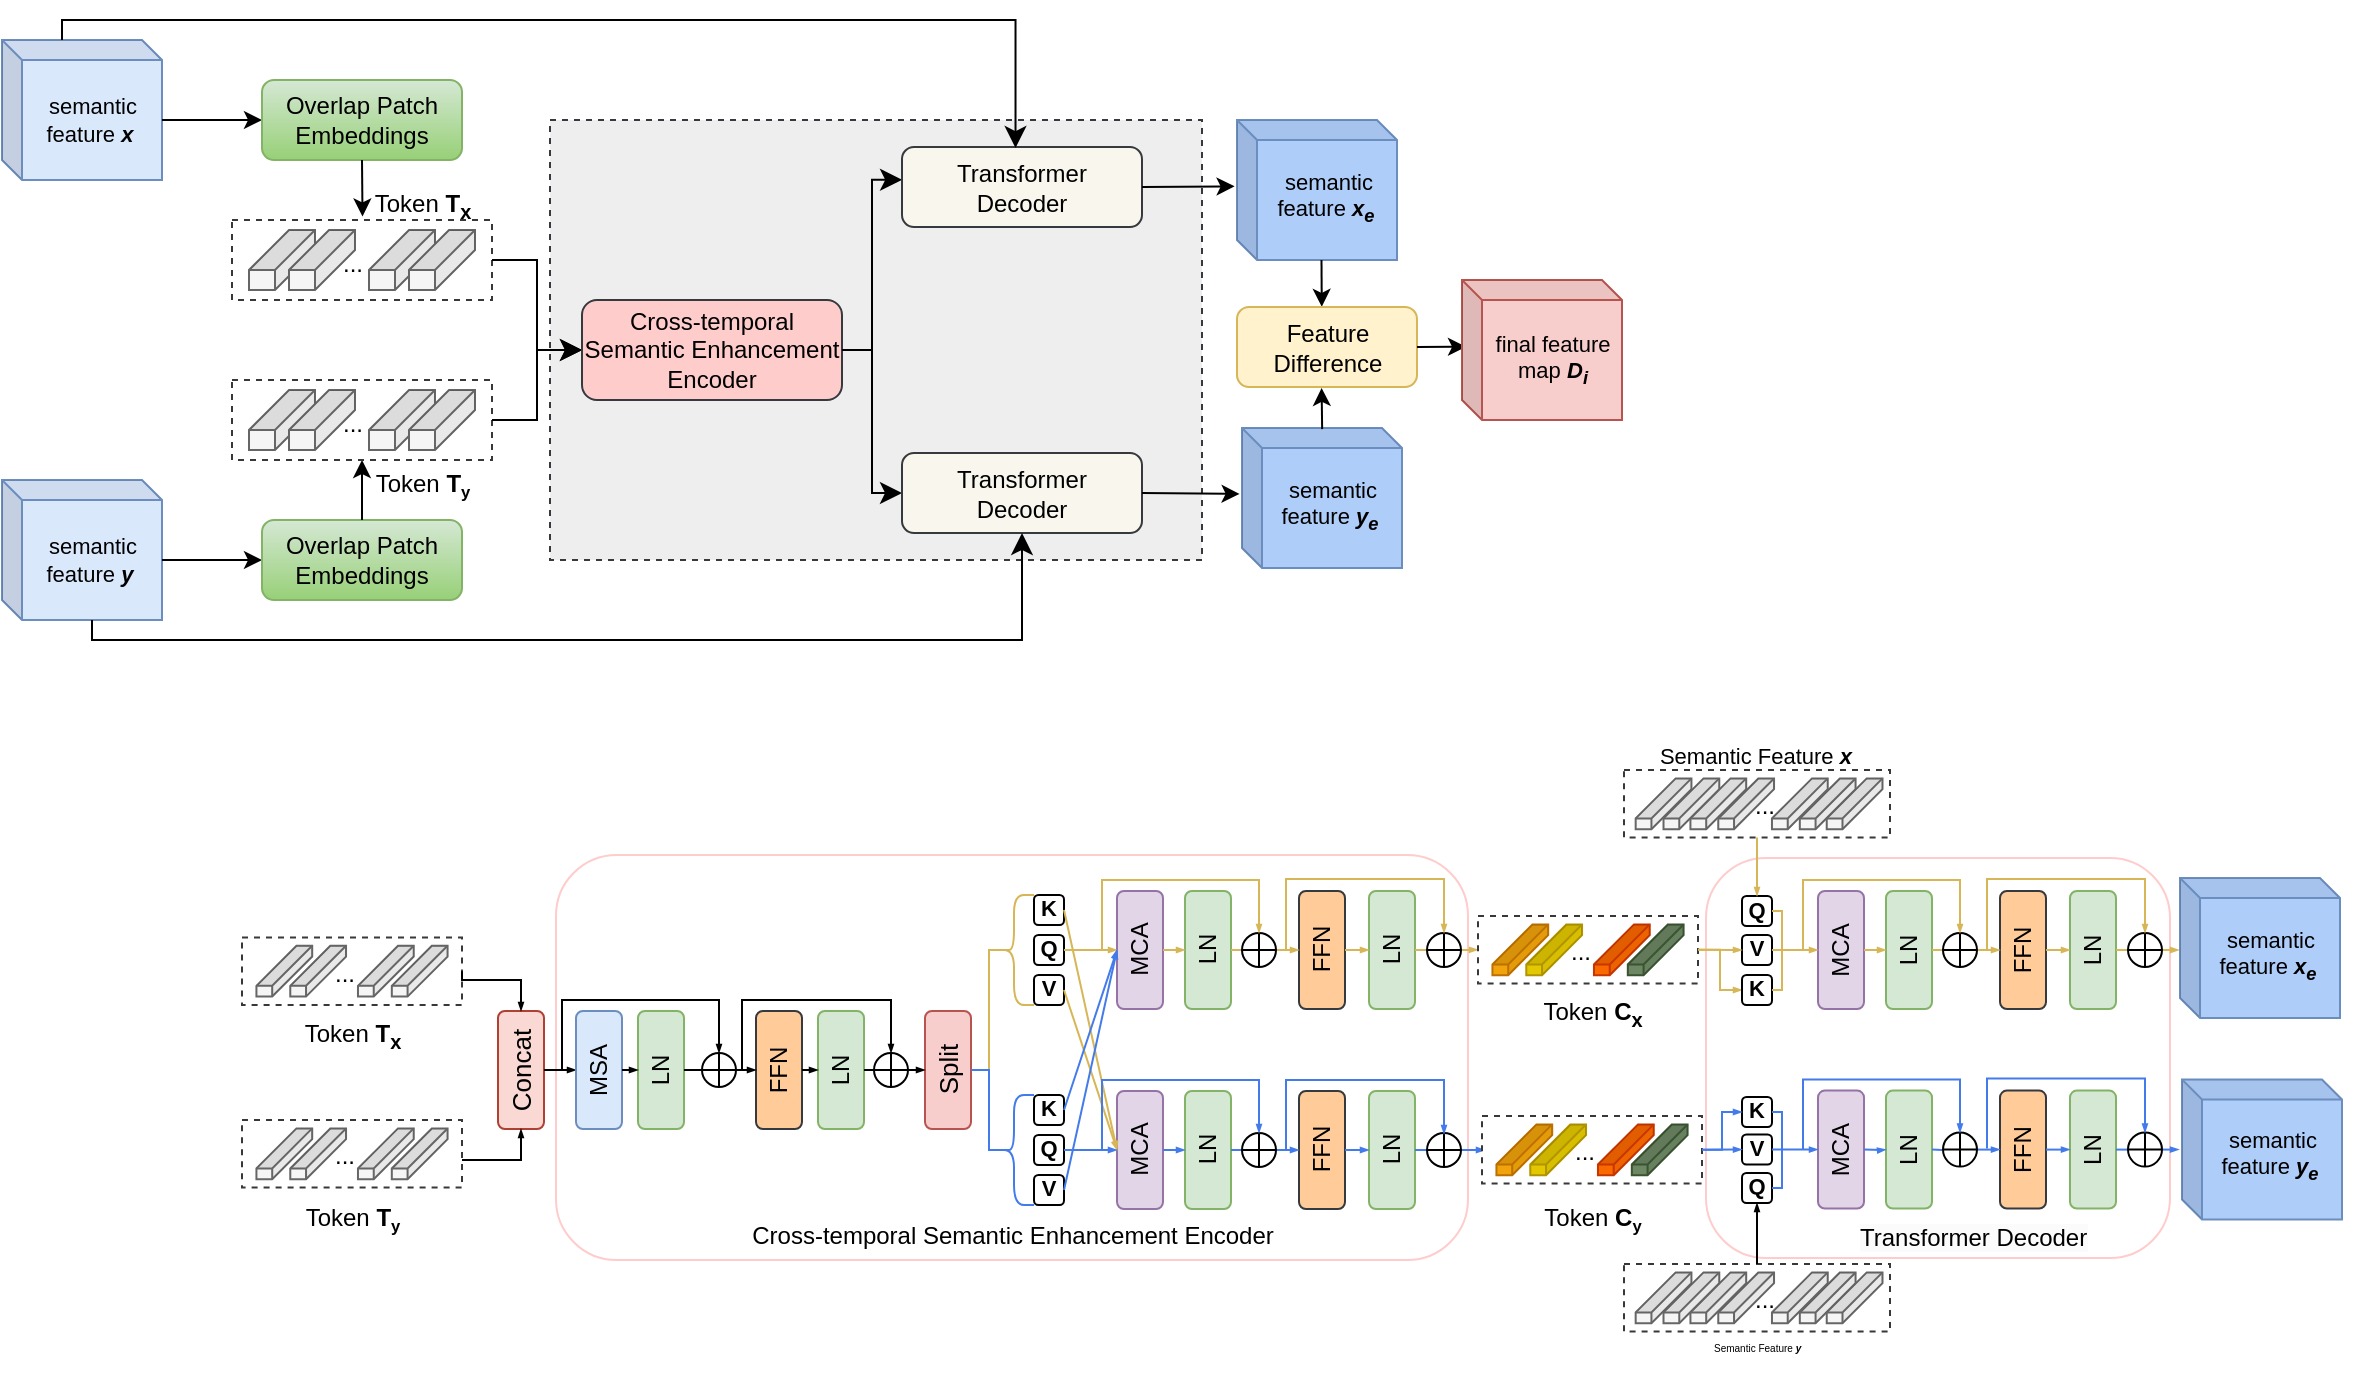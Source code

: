 <mxfile version="21.6.7" type="github">
  <diagram name="第 1 页" id="DumP11DfZ2SIVqox3f8w">
    <mxGraphModel dx="1260" dy="674" grid="1" gridSize="10" guides="1" tooltips="1" connect="1" arrows="1" fold="1" page="1" pageScale="1" pageWidth="827" pageHeight="1169" math="0" shadow="0">
      <root>
        <mxCell id="0" />
        <mxCell id="1" parent="0" />
        <mxCell id="IIdGQf1pMwcohR-izoeh-300" value="" style="rounded=1;whiteSpace=wrap;html=1;perimeterSpacing=1;strokeColor=#ffcccc;" vertex="1" parent="1">
          <mxGeometry x="872" y="729" width="232" height="200" as="geometry" />
        </mxCell>
        <mxCell id="IIdGQf1pMwcohR-izoeh-202" value="" style="rounded=1;whiteSpace=wrap;html=1;perimeterSpacing=1;strokeColor=#ffcccc;" vertex="1" parent="1">
          <mxGeometry x="297" y="727.5" width="456" height="202.5" as="geometry" />
        </mxCell>
        <mxCell id="IIdGQf1pMwcohR-izoeh-43" value="" style="rounded=0;whiteSpace=wrap;html=1;fillColor=#eeeeee;strokeColor=#36393d;dashed=1;" vertex="1" parent="1">
          <mxGeometry x="294" y="360" width="326" height="220" as="geometry" />
        </mxCell>
        <mxCell id="IIdGQf1pMwcohR-izoeh-1" value="" style="shape=cube;whiteSpace=wrap;html=1;boundedLbl=1;backgroundOutline=1;darkOpacity=0.05;darkOpacity2=0.1;size=10;fillColor=#dae8fc;strokeColor=#6c8ebf;" vertex="1" parent="1">
          <mxGeometry x="20" y="320" width="80" height="70" as="geometry" />
        </mxCell>
        <mxCell id="IIdGQf1pMwcohR-izoeh-2" value="&lt;font style=&quot;font-size: 11px;&quot;&gt;semantic &lt;br&gt;feature &lt;b&gt;&lt;i&gt;x&lt;/i&gt;&lt;/b&gt;&amp;nbsp;&lt;/font&gt;" style="text;html=1;align=center;verticalAlign=middle;resizable=0;points=[];autosize=1;strokeColor=none;fillColor=none;fontSize=7;" vertex="1" parent="1">
          <mxGeometry x="30" y="340" width="70" height="40" as="geometry" />
        </mxCell>
        <mxCell id="IIdGQf1pMwcohR-izoeh-3" value="" style="shape=cube;whiteSpace=wrap;html=1;boundedLbl=1;backgroundOutline=1;darkOpacity=0.05;darkOpacity2=0.1;size=10;fillColor=#dae8fc;strokeColor=#6c8ebf;" vertex="1" parent="1">
          <mxGeometry x="20" y="540" width="80" height="70" as="geometry" />
        </mxCell>
        <mxCell id="IIdGQf1pMwcohR-izoeh-4" value="&lt;font style=&quot;font-size: 11px;&quot;&gt;semantic &lt;br&gt;feature &lt;b&gt;&lt;i&gt;y&lt;/i&gt;&lt;/b&gt;&amp;nbsp;&lt;/font&gt;" style="text;html=1;align=center;verticalAlign=middle;resizable=0;points=[];autosize=1;strokeColor=none;fillColor=none;fontSize=7;" vertex="1" parent="1">
          <mxGeometry x="30" y="560" width="70" height="40" as="geometry" />
        </mxCell>
        <mxCell id="IIdGQf1pMwcohR-izoeh-5" value="" style="endArrow=classic;html=1;rounded=0;exitX=0;exitY=0;exitDx=80;exitDy=40;exitPerimeter=0;entryX=0;entryY=0.5;entryDx=0;entryDy=0;" edge="1" parent="1" source="IIdGQf1pMwcohR-izoeh-1" target="IIdGQf1pMwcohR-izoeh-6">
          <mxGeometry width="50" height="50" relative="1" as="geometry">
            <mxPoint x="290" y="420" as="sourcePoint" />
            <mxPoint x="170" y="360" as="targetPoint" />
          </mxGeometry>
        </mxCell>
        <mxCell id="IIdGQf1pMwcohR-izoeh-6" value="Overlap Patch Embeddings" style="rounded=1;whiteSpace=wrap;html=1;fillColor=#d5e8d4;gradientColor=#97d077;strokeColor=#82b366;" vertex="1" parent="1">
          <mxGeometry x="150" y="340" width="100" height="40" as="geometry" />
        </mxCell>
        <mxCell id="IIdGQf1pMwcohR-izoeh-8" value="" style="endArrow=classic;html=1;rounded=0;exitX=0;exitY=0;exitDx=80;exitDy=40;exitPerimeter=0;entryX=0;entryY=0.5;entryDx=0;entryDy=0;" edge="1" parent="1" source="IIdGQf1pMwcohR-izoeh-3" target="IIdGQf1pMwcohR-izoeh-11">
          <mxGeometry width="50" height="50" relative="1" as="geometry">
            <mxPoint x="103.72" y="580.18" as="sourcePoint" />
            <mxPoint x="170" y="580" as="targetPoint" />
          </mxGeometry>
        </mxCell>
        <mxCell id="IIdGQf1pMwcohR-izoeh-11" value="Overlap Patch Embeddings" style="rounded=1;whiteSpace=wrap;html=1;fillColor=#d5e8d4;gradientColor=#97d077;strokeColor=#82b366;" vertex="1" parent="1">
          <mxGeometry x="150" y="560" width="100" height="40" as="geometry" />
        </mxCell>
        <mxCell id="IIdGQf1pMwcohR-izoeh-13" value="" style="endArrow=classic;html=1;rounded=0;exitX=0.5;exitY=1;exitDx=0;exitDy=0;entryX=0.502;entryY=-0.044;entryDx=0;entryDy=0;entryPerimeter=0;" edge="1" parent="1" source="IIdGQf1pMwcohR-izoeh-6" target="IIdGQf1pMwcohR-izoeh-15">
          <mxGeometry width="50" height="50" relative="1" as="geometry">
            <mxPoint x="290" y="410" as="sourcePoint" />
            <mxPoint x="200" y="400" as="targetPoint" />
          </mxGeometry>
        </mxCell>
        <mxCell id="IIdGQf1pMwcohR-izoeh-14" value="" style="endArrow=classic;html=1;rounded=0;exitX=0.5;exitY=0;exitDx=0;exitDy=0;entryX=0.5;entryY=1;entryDx=0;entryDy=0;" edge="1" parent="1" source="IIdGQf1pMwcohR-izoeh-11" target="IIdGQf1pMwcohR-izoeh-27">
          <mxGeometry width="50" height="50" relative="1" as="geometry">
            <mxPoint x="210" y="443" as="sourcePoint" />
            <mxPoint x="200" y="543" as="targetPoint" />
          </mxGeometry>
        </mxCell>
        <mxCell id="IIdGQf1pMwcohR-izoeh-15" value="" style="rounded=0;whiteSpace=wrap;html=1;strokeColor=#393838;dashed=1;movable=1;resizable=1;rotatable=1;deletable=1;editable=1;locked=0;connectable=1;" vertex="1" parent="1">
          <mxGeometry x="135" y="410" width="130" height="40" as="geometry" />
        </mxCell>
        <mxCell id="IIdGQf1pMwcohR-izoeh-16" value="" style="shape=cube;whiteSpace=wrap;html=1;boundedLbl=1;backgroundOutline=1;darkOpacity=0.05;darkOpacity2=0.1;rotation=90;size=20;fillColor=#f5f5f5;strokeColor=#666666;fontColor=#333333;movable=1;resizable=1;rotatable=1;deletable=1;editable=1;locked=0;connectable=1;" vertex="1" parent="1">
          <mxGeometry x="145" y="413.5" width="30" height="33" as="geometry" />
        </mxCell>
        <mxCell id="IIdGQf1pMwcohR-izoeh-17" value="" style="shape=cube;whiteSpace=wrap;html=1;boundedLbl=1;backgroundOutline=1;darkOpacity=0.05;darkOpacity2=0.1;rotation=90;size=20;fillColor=#f5f5f5;strokeColor=#666666;fontColor=#333333;movable=1;resizable=1;rotatable=1;deletable=1;editable=1;locked=0;connectable=1;" vertex="1" parent="1">
          <mxGeometry x="165" y="413.5" width="30" height="33" as="geometry" />
        </mxCell>
        <mxCell id="IIdGQf1pMwcohR-izoeh-18" value="" style="shape=cube;whiteSpace=wrap;html=1;boundedLbl=1;backgroundOutline=1;darkOpacity=0.05;darkOpacity2=0.1;rotation=90;size=20;fillColor=#f5f5f5;strokeColor=#666666;fontColor=#333333;movable=1;resizable=1;rotatable=1;deletable=1;editable=1;locked=0;connectable=1;" vertex="1" parent="1">
          <mxGeometry x="205" y="413.5" width="30" height="33" as="geometry" />
        </mxCell>
        <mxCell id="IIdGQf1pMwcohR-izoeh-19" value="" style="shape=cube;whiteSpace=wrap;html=1;boundedLbl=1;backgroundOutline=1;darkOpacity=0.05;darkOpacity2=0.1;rotation=90;size=20;fillColor=#f5f5f5;strokeColor=#666666;fontColor=#333333;movable=1;resizable=1;rotatable=1;deletable=1;editable=1;locked=0;connectable=1;" vertex="1" parent="1">
          <mxGeometry x="225" y="413.5" width="30" height="33" as="geometry" />
        </mxCell>
        <mxCell id="IIdGQf1pMwcohR-izoeh-20" value="..." style="text;html=1;align=center;verticalAlign=middle;resizable=1;points=[];autosize=1;strokeColor=none;fillColor=none;movable=1;rotatable=1;deletable=1;editable=1;locked=0;connectable=1;" vertex="1" parent="1">
          <mxGeometry x="180" y="416.5" width="30" height="30" as="geometry" />
        </mxCell>
        <mxCell id="IIdGQf1pMwcohR-izoeh-27" value="" style="rounded=0;whiteSpace=wrap;html=1;strokeColor=#393838;dashed=1;movable=1;resizable=1;rotatable=1;deletable=1;editable=1;locked=0;connectable=1;" vertex="1" parent="1">
          <mxGeometry x="135" y="490" width="130" height="40" as="geometry" />
        </mxCell>
        <mxCell id="IIdGQf1pMwcohR-izoeh-28" value="" style="shape=cube;whiteSpace=wrap;html=1;boundedLbl=1;backgroundOutline=1;darkOpacity=0.05;darkOpacity2=0.1;rotation=90;size=20;fillColor=#f5f5f5;strokeColor=#666666;fontColor=#333333;movable=1;resizable=1;rotatable=1;deletable=1;editable=1;locked=0;connectable=1;" vertex="1" parent="1">
          <mxGeometry x="145" y="493.5" width="30" height="33" as="geometry" />
        </mxCell>
        <mxCell id="IIdGQf1pMwcohR-izoeh-29" value="" style="shape=cube;whiteSpace=wrap;html=1;boundedLbl=1;backgroundOutline=1;darkOpacity=0.05;darkOpacity2=0.1;rotation=90;size=20;fillColor=#f5f5f5;strokeColor=#666666;fontColor=#333333;movable=1;resizable=1;rotatable=1;deletable=1;editable=1;locked=0;connectable=1;" vertex="1" parent="1">
          <mxGeometry x="165" y="493.5" width="30" height="33" as="geometry" />
        </mxCell>
        <mxCell id="IIdGQf1pMwcohR-izoeh-30" value="" style="shape=cube;whiteSpace=wrap;html=1;boundedLbl=1;backgroundOutline=1;darkOpacity=0.05;darkOpacity2=0.1;rotation=90;size=20;fillColor=#f5f5f5;strokeColor=#666666;fontColor=#333333;movable=1;resizable=1;rotatable=1;deletable=1;editable=1;locked=0;connectable=1;" vertex="1" parent="1">
          <mxGeometry x="205" y="493.5" width="30" height="33" as="geometry" />
        </mxCell>
        <mxCell id="IIdGQf1pMwcohR-izoeh-31" value="" style="shape=cube;whiteSpace=wrap;html=1;boundedLbl=1;backgroundOutline=1;darkOpacity=0.05;darkOpacity2=0.1;rotation=90;size=20;fillColor=#f5f5f5;strokeColor=#666666;fontColor=#333333;movable=1;resizable=1;rotatable=1;deletable=1;editable=1;locked=0;connectable=1;" vertex="1" parent="1">
          <mxGeometry x="225" y="493.5" width="30" height="33" as="geometry" />
        </mxCell>
        <mxCell id="IIdGQf1pMwcohR-izoeh-32" value="..." style="text;html=1;align=center;verticalAlign=middle;resizable=1;points=[];autosize=1;strokeColor=none;fillColor=none;movable=1;rotatable=1;deletable=1;editable=1;locked=0;connectable=1;" vertex="1" parent="1">
          <mxGeometry x="180" y="496.5" width="30" height="30" as="geometry" />
        </mxCell>
        <mxCell id="IIdGQf1pMwcohR-izoeh-33" value="Token &lt;b&gt;T&lt;/b&gt;&lt;sub&gt;&lt;b&gt;x&lt;/b&gt;&lt;/sub&gt;" style="text;html=1;align=center;verticalAlign=middle;resizable=0;points=[];autosize=1;strokeColor=none;fillColor=none;" vertex="1" parent="1">
          <mxGeometry x="195" y="388" width="70" height="30" as="geometry" />
        </mxCell>
        <mxCell id="IIdGQf1pMwcohR-izoeh-34" value="Token &lt;b&gt;T&lt;/b&gt;&lt;span style=&quot;font-size: 10px;&quot;&gt;&lt;sub&gt;&lt;b&gt;y&lt;/b&gt;&lt;/sub&gt;&lt;/span&gt;" style="text;html=1;align=center;verticalAlign=middle;resizable=0;points=[];autosize=1;strokeColor=none;fillColor=none;" vertex="1" parent="1">
          <mxGeometry x="195" y="526.5" width="70" height="30" as="geometry" />
        </mxCell>
        <mxCell id="IIdGQf1pMwcohR-izoeh-36" value="" style="edgeStyle=elbowEdgeStyle;endArrow=classic;html=1;rounded=0;endSize=8;startSize=8;exitX=1;exitY=0.5;exitDx=0;exitDy=0;entryX=0;entryY=0.5;entryDx=0;entryDy=0;" edge="1" parent="1" source="IIdGQf1pMwcohR-izoeh-15" target="IIdGQf1pMwcohR-izoeh-38">
          <mxGeometry width="50" height="50" relative="1" as="geometry">
            <mxPoint x="360" y="390" as="sourcePoint" />
            <mxPoint x="310" y="470" as="targetPoint" />
          </mxGeometry>
        </mxCell>
        <mxCell id="IIdGQf1pMwcohR-izoeh-37" value="" style="edgeStyle=elbowEdgeStyle;endArrow=classic;html=1;rounded=0;endSize=8;startSize=8;exitX=1;exitY=0.5;exitDx=0;exitDy=0;entryX=0;entryY=0.5;entryDx=0;entryDy=0;" edge="1" parent="1" source="IIdGQf1pMwcohR-izoeh-27" target="IIdGQf1pMwcohR-izoeh-38">
          <mxGeometry width="50" height="50" relative="1" as="geometry">
            <mxPoint x="275" y="440" as="sourcePoint" />
            <mxPoint x="310" y="470" as="targetPoint" />
          </mxGeometry>
        </mxCell>
        <mxCell id="IIdGQf1pMwcohR-izoeh-38" value="Cross-temporal Semantic Enhancement Encoder" style="rounded=1;whiteSpace=wrap;html=1;fillColor=#ffcccc;strokeColor=#36393d;" vertex="1" parent="1">
          <mxGeometry x="310" y="450" width="130" height="50" as="geometry" />
        </mxCell>
        <mxCell id="IIdGQf1pMwcohR-izoeh-39" value="" style="edgeStyle=elbowEdgeStyle;endArrow=classic;html=1;rounded=0;endSize=8;startSize=8;exitX=1;exitY=0.5;exitDx=0;exitDy=0;entryX=0.54;entryY=0.136;entryDx=0;entryDy=0;entryPerimeter=0;" edge="1" parent="1" source="IIdGQf1pMwcohR-izoeh-38" target="IIdGQf1pMwcohR-izoeh-43">
          <mxGeometry width="50" height="50" relative="1" as="geometry">
            <mxPoint x="275" y="440" as="sourcePoint" />
            <mxPoint x="470" y="430" as="targetPoint" />
          </mxGeometry>
        </mxCell>
        <mxCell id="IIdGQf1pMwcohR-izoeh-40" value="" style="edgeStyle=elbowEdgeStyle;endArrow=classic;html=1;rounded=0;endSize=8;startSize=8;exitX=1;exitY=0.5;exitDx=0;exitDy=0;entryX=0;entryY=0.5;entryDx=0;entryDy=0;" edge="1" parent="1" source="IIdGQf1pMwcohR-izoeh-38" target="IIdGQf1pMwcohR-izoeh-42">
          <mxGeometry width="50" height="50" relative="1" as="geometry">
            <mxPoint x="450" y="480" as="sourcePoint" />
            <mxPoint x="470" y="510" as="targetPoint" />
          </mxGeometry>
        </mxCell>
        <mxCell id="IIdGQf1pMwcohR-izoeh-41" value="Transformer&lt;br&gt;Decoder" style="rounded=1;whiteSpace=wrap;html=1;fillColor=#f9f7ed;strokeColor=#36393d;" vertex="1" parent="1">
          <mxGeometry x="470" y="373.5" width="120" height="40" as="geometry" />
        </mxCell>
        <mxCell id="IIdGQf1pMwcohR-izoeh-42" value="Transformer&lt;br&gt;Decoder" style="rounded=1;whiteSpace=wrap;html=1;fillColor=#f9f7ed;strokeColor=#36393d;" vertex="1" parent="1">
          <mxGeometry x="470" y="526.5" width="120" height="40" as="geometry" />
        </mxCell>
        <mxCell id="IIdGQf1pMwcohR-izoeh-46" value="" style="edgeStyle=elbowEdgeStyle;elbow=vertical;endArrow=classic;html=1;curved=0;rounded=0;endSize=8;startSize=8;entryX=0.473;entryY=0.013;entryDx=0;entryDy=0;entryPerimeter=0;" edge="1" parent="1" target="IIdGQf1pMwcohR-izoeh-41">
          <mxGeometry width="50" height="50" relative="1" as="geometry">
            <mxPoint x="50" y="320" as="sourcePoint" />
            <mxPoint x="100" y="270" as="targetPoint" />
            <Array as="points">
              <mxPoint x="280" y="310" />
            </Array>
          </mxGeometry>
        </mxCell>
        <mxCell id="IIdGQf1pMwcohR-izoeh-47" value="" style="edgeStyle=elbowEdgeStyle;elbow=vertical;endArrow=classic;html=1;curved=0;rounded=0;endSize=8;startSize=8;entryX=0.5;entryY=1;entryDx=0;entryDy=0;exitX=0;exitY=0;exitDx=45;exitDy=70;exitPerimeter=0;" edge="1" parent="1" source="IIdGQf1pMwcohR-izoeh-3" target="IIdGQf1pMwcohR-izoeh-42">
          <mxGeometry width="50" height="50" relative="1" as="geometry">
            <mxPoint x="50" y="566.5" as="sourcePoint" />
            <mxPoint x="527" y="653.5" as="targetPoint" />
            <Array as="points">
              <mxPoint x="300" y="620" />
            </Array>
          </mxGeometry>
        </mxCell>
        <mxCell id="IIdGQf1pMwcohR-izoeh-49" value="" style="shape=cube;whiteSpace=wrap;html=1;boundedLbl=1;backgroundOutline=1;darkOpacity=0.05;darkOpacity2=0.1;size=10;fillColor=#aecdf9;strokeColor=#6c8ebf;" vertex="1" parent="1">
          <mxGeometry x="637.5" y="360" width="80" height="70" as="geometry" />
        </mxCell>
        <mxCell id="IIdGQf1pMwcohR-izoeh-50" value="" style="shape=cube;whiteSpace=wrap;html=1;boundedLbl=1;backgroundOutline=1;darkOpacity=0.05;darkOpacity2=0.1;size=10;fillColor=#aecdf9;strokeColor=#6c8ebf;" vertex="1" parent="1">
          <mxGeometry x="640" y="514" width="80" height="70" as="geometry" />
        </mxCell>
        <mxCell id="IIdGQf1pMwcohR-izoeh-51" value="" style="endArrow=classic;html=1;rounded=0;exitX=1;exitY=0.5;exitDx=0;exitDy=0;entryX=-0.015;entryY=0.474;entryDx=0;entryDy=0;entryPerimeter=0;" edge="1" parent="1" source="IIdGQf1pMwcohR-izoeh-41" target="IIdGQf1pMwcohR-izoeh-49">
          <mxGeometry width="50" height="50" relative="1" as="geometry">
            <mxPoint x="460" y="400" as="sourcePoint" />
            <mxPoint x="510" y="350" as="targetPoint" />
          </mxGeometry>
        </mxCell>
        <mxCell id="IIdGQf1pMwcohR-izoeh-52" value="" style="endArrow=classic;html=1;rounded=0;exitX=1;exitY=0.5;exitDx=0;exitDy=0;entryX=-0.015;entryY=0.471;entryDx=0;entryDy=0;entryPerimeter=0;" edge="1" parent="1" source="IIdGQf1pMwcohR-izoeh-42" target="IIdGQf1pMwcohR-izoeh-50">
          <mxGeometry width="50" height="50" relative="1" as="geometry">
            <mxPoint x="600" y="437" as="sourcePoint" />
            <mxPoint x="630" y="510" as="targetPoint" />
          </mxGeometry>
        </mxCell>
        <mxCell id="IIdGQf1pMwcohR-izoeh-54" value="&lt;font style=&quot;font-size: 11px;&quot;&gt;semantic &lt;br&gt;feature &lt;i&gt;&lt;b&gt;x&lt;sub&gt;e&lt;/sub&gt;&lt;/b&gt;&lt;/i&gt;&amp;nbsp;&lt;/font&gt;" style="text;html=1;align=center;verticalAlign=middle;resizable=0;points=[];autosize=1;strokeColor=none;fillColor=none;fontSize=7;" vertex="1" parent="1">
          <mxGeometry x="642.5" y="373.5" width="80" height="50" as="geometry" />
        </mxCell>
        <mxCell id="IIdGQf1pMwcohR-izoeh-57" value="&lt;font style=&quot;font-size: 11px;&quot;&gt;semantic &lt;br&gt;feature &lt;b&gt;&lt;i&gt;y&lt;/i&gt;&lt;/b&gt;&lt;i&gt;&lt;b&gt;&lt;sub&gt;e&lt;/sub&gt;&lt;/b&gt;&lt;/i&gt;&amp;nbsp;&lt;/font&gt;" style="text;html=1;align=center;verticalAlign=middle;resizable=0;points=[];autosize=1;strokeColor=none;fillColor=none;fontSize=7;" vertex="1" parent="1">
          <mxGeometry x="645" y="527.5" width="80" height="50" as="geometry" />
        </mxCell>
        <mxCell id="IIdGQf1pMwcohR-izoeh-58" value="" style="endArrow=classic;html=1;rounded=0;exitX=0;exitY=0;exitDx=45;exitDy=70;exitPerimeter=0;entryX=0.471;entryY=-0.002;entryDx=0;entryDy=0;entryPerimeter=0;" edge="1" parent="1" target="IIdGQf1pMwcohR-izoeh-62">
          <mxGeometry width="50" height="50" relative="1" as="geometry">
            <mxPoint x="679.75" y="430" as="sourcePoint" />
            <mxPoint x="680" y="450" as="targetPoint" />
          </mxGeometry>
        </mxCell>
        <mxCell id="IIdGQf1pMwcohR-izoeh-60" value="" style="endArrow=classic;html=1;rounded=0;exitX=0.501;exitY=0.008;exitDx=0;exitDy=0;exitPerimeter=0;entryX=0.47;entryY=1.011;entryDx=0;entryDy=0;entryPerimeter=0;" edge="1" parent="1" source="IIdGQf1pMwcohR-izoeh-50" target="IIdGQf1pMwcohR-izoeh-62">
          <mxGeometry width="50" height="50" relative="1" as="geometry">
            <mxPoint x="680" y="510" as="sourcePoint" />
            <mxPoint x="680" y="500" as="targetPoint" />
          </mxGeometry>
        </mxCell>
        <mxCell id="IIdGQf1pMwcohR-izoeh-62" value="Feature Difference" style="rounded=1;whiteSpace=wrap;html=1;fillColor=#fff2cc;strokeColor=#d6b656;" vertex="1" parent="1">
          <mxGeometry x="637.5" y="453.5" width="90" height="40" as="geometry" />
        </mxCell>
        <mxCell id="IIdGQf1pMwcohR-izoeh-64" value="" style="endArrow=classic;html=1;rounded=0;exitX=1;exitY=0.5;exitDx=0;exitDy=0;entryX=0.025;entryY=0.477;entryDx=0;entryDy=0;entryPerimeter=0;" edge="1" parent="1" source="IIdGQf1pMwcohR-izoeh-62" target="IIdGQf1pMwcohR-izoeh-65">
          <mxGeometry width="50" height="50" relative="1" as="geometry">
            <mxPoint x="570" y="500" as="sourcePoint" />
            <mxPoint x="750" y="474" as="targetPoint" />
          </mxGeometry>
        </mxCell>
        <mxCell id="IIdGQf1pMwcohR-izoeh-65" value="" style="shape=cube;whiteSpace=wrap;html=1;boundedLbl=1;backgroundOutline=1;darkOpacity=0.05;darkOpacity2=0.1;size=10;fillColor=#f8cecc;strokeColor=#b85450;" vertex="1" parent="1">
          <mxGeometry x="750" y="440" width="80" height="70" as="geometry" />
        </mxCell>
        <mxCell id="IIdGQf1pMwcohR-izoeh-66" value="&lt;font style=&quot;font-size: 11px;&quot;&gt;final feature &lt;br&gt;map &lt;b&gt;&lt;i&gt;D&lt;sub&gt;i&lt;/sub&gt;&lt;/i&gt;&lt;/b&gt;&lt;/font&gt;" style="text;html=1;align=center;verticalAlign=middle;resizable=0;points=[];autosize=1;strokeColor=none;fillColor=none;fontSize=7;" vertex="1" parent="1">
          <mxGeometry x="750" y="455" width="90" height="50" as="geometry" />
        </mxCell>
        <mxCell id="IIdGQf1pMwcohR-izoeh-92" value="" style="group;aspect=fixed;" vertex="1" connectable="0" parent="1">
          <mxGeometry x="140" y="768.7" width="110" height="33.8" as="geometry" />
        </mxCell>
        <mxCell id="IIdGQf1pMwcohR-izoeh-73" value="" style="rounded=0;whiteSpace=wrap;html=1;strokeColor=#393838;dashed=1;movable=1;resizable=1;rotatable=1;deletable=1;editable=1;locked=0;connectable=1;" vertex="1" parent="IIdGQf1pMwcohR-izoeh-92">
          <mxGeometry width="110" height="33.8" as="geometry" />
        </mxCell>
        <mxCell id="IIdGQf1pMwcohR-izoeh-74" value="" style="shape=cube;whiteSpace=wrap;html=1;boundedLbl=1;backgroundOutline=1;darkOpacity=0.05;darkOpacity2=0.1;rotation=90;size=20;fillColor=#f5f5f5;strokeColor=#666666;fontColor=#333333;movable=1;resizable=1;rotatable=1;deletable=1;editable=1;locked=0;connectable=1;" vertex="1" parent="IIdGQf1pMwcohR-izoeh-92">
          <mxGeometry x="8.462" y="2.957" width="25.385" height="27.885" as="geometry" />
        </mxCell>
        <mxCell id="IIdGQf1pMwcohR-izoeh-75" value="" style="shape=cube;whiteSpace=wrap;html=1;boundedLbl=1;backgroundOutline=1;darkOpacity=0.05;darkOpacity2=0.1;rotation=90;size=20;fillColor=#f5f5f5;strokeColor=#666666;fontColor=#333333;movable=1;resizable=1;rotatable=1;deletable=1;editable=1;locked=0;connectable=1;" vertex="1" parent="IIdGQf1pMwcohR-izoeh-92">
          <mxGeometry x="25.385" y="2.957" width="25.385" height="27.885" as="geometry" />
        </mxCell>
        <mxCell id="IIdGQf1pMwcohR-izoeh-76" value="" style="shape=cube;whiteSpace=wrap;html=1;boundedLbl=1;backgroundOutline=1;darkOpacity=0.05;darkOpacity2=0.1;rotation=90;size=20;fillColor=#f5f5f5;strokeColor=#666666;fontColor=#333333;movable=1;resizable=1;rotatable=1;deletable=1;editable=1;locked=0;connectable=1;" vertex="1" parent="IIdGQf1pMwcohR-izoeh-92">
          <mxGeometry x="59.231" y="2.957" width="25.385" height="27.885" as="geometry" />
        </mxCell>
        <mxCell id="IIdGQf1pMwcohR-izoeh-77" value="" style="shape=cube;whiteSpace=wrap;html=1;boundedLbl=1;backgroundOutline=1;darkOpacity=0.05;darkOpacity2=0.1;rotation=90;size=20;fillColor=#f5f5f5;strokeColor=#666666;fontColor=#333333;movable=1;resizable=1;rotatable=1;deletable=1;editable=1;locked=0;connectable=1;" vertex="1" parent="IIdGQf1pMwcohR-izoeh-92">
          <mxGeometry x="76.154" y="2.957" width="25.385" height="27.885" as="geometry" />
        </mxCell>
        <mxCell id="IIdGQf1pMwcohR-izoeh-78" value="..." style="text;html=1;align=center;verticalAlign=middle;resizable=1;points=[];autosize=1;strokeColor=none;fillColor=none;movable=1;rotatable=1;deletable=1;editable=1;locked=0;connectable=1;" vertex="1" parent="IIdGQf1pMwcohR-izoeh-92">
          <mxGeometry x="38.077" y="5.492" width="25.385" height="25.35" as="geometry" />
        </mxCell>
        <mxCell id="IIdGQf1pMwcohR-izoeh-96" value="&lt;font style=&quot;font-size: 13px;&quot;&gt;Concat&lt;/font&gt;" style="rounded=1;whiteSpace=wrap;html=1;rotation=-90;fillColor=#fad9d5;strokeColor=#ae4132;" vertex="1" parent="1">
          <mxGeometry x="250" y="823.5" width="59" height="23" as="geometry" />
        </mxCell>
        <mxCell id="IIdGQf1pMwcohR-izoeh-98" value="" style="edgeStyle=elbowEdgeStyle;elbow=vertical;endArrow=blockThin;html=1;curved=0;rounded=0;endSize=2;startSize=8;exitX=1;exitY=0.5;exitDx=0;exitDy=0;entryX=1;entryY=0.5;entryDx=0;entryDy=0;endFill=1;" edge="1" parent="1" source="IIdGQf1pMwcohR-izoeh-73" target="IIdGQf1pMwcohR-izoeh-96">
          <mxGeometry width="50" height="50" relative="1" as="geometry">
            <mxPoint x="450" y="790" as="sourcePoint" />
            <mxPoint x="500" y="740" as="targetPoint" />
            <Array as="points">
              <mxPoint x="270" y="790" />
            </Array>
          </mxGeometry>
        </mxCell>
        <mxCell id="IIdGQf1pMwcohR-izoeh-100" value="" style="edgeStyle=elbowEdgeStyle;elbow=vertical;endArrow=blockThin;html=1;curved=0;rounded=0;endSize=2;startSize=8;exitX=1;exitY=0.5;exitDx=0;exitDy=0;entryX=0;entryY=0.5;entryDx=0;entryDy=0;endFill=1;" edge="1" parent="1" target="IIdGQf1pMwcohR-izoeh-96">
          <mxGeometry width="50" height="50" relative="1" as="geometry">
            <mxPoint x="250.0" y="880.0" as="sourcePoint" />
            <mxPoint x="300" y="830" as="targetPoint" />
            <Array as="points">
              <mxPoint x="260" y="880" />
            </Array>
          </mxGeometry>
        </mxCell>
        <mxCell id="IIdGQf1pMwcohR-izoeh-101" value="" style="endArrow=blockThin;html=1;rounded=0;exitX=0.5;exitY=1;exitDx=0;exitDy=0;endFill=1;entryX=0.5;entryY=0;entryDx=0;entryDy=0;endSize=2;" edge="1" parent="1" source="IIdGQf1pMwcohR-izoeh-96" target="IIdGQf1pMwcohR-izoeh-102">
          <mxGeometry width="50" height="50" relative="1" as="geometry">
            <mxPoint x="430" y="790" as="sourcePoint" />
            <mxPoint x="310" y="835" as="targetPoint" />
          </mxGeometry>
        </mxCell>
        <mxCell id="IIdGQf1pMwcohR-izoeh-102" value="MSA" style="rounded=1;whiteSpace=wrap;html=1;rotation=-90;fillColor=#dae8fc;strokeColor=#6c8ebf;" vertex="1" parent="1">
          <mxGeometry x="289" y="823.5" width="59" height="23" as="geometry" />
        </mxCell>
        <mxCell id="IIdGQf1pMwcohR-izoeh-103" value="LN" style="rounded=1;whiteSpace=wrap;html=1;rotation=-90;fillColor=#d5e8d4;strokeColor=#82b366;" vertex="1" parent="1">
          <mxGeometry x="320" y="823.5" width="59" height="23" as="geometry" />
        </mxCell>
        <mxCell id="IIdGQf1pMwcohR-izoeh-104" value="" style="endArrow=blockThin;html=1;rounded=0;exitX=0.5;exitY=1;exitDx=0;exitDy=0;entryX=0.5;entryY=0;entryDx=0;entryDy=0;endFill=1;endSize=2;" edge="1" parent="1" source="IIdGQf1pMwcohR-izoeh-102" target="IIdGQf1pMwcohR-izoeh-103">
          <mxGeometry width="50" height="50" relative="1" as="geometry">
            <mxPoint x="291.5" y="845" as="sourcePoint" />
            <mxPoint x="311.5" y="845" as="targetPoint" />
          </mxGeometry>
        </mxCell>
        <mxCell id="IIdGQf1pMwcohR-izoeh-105" value="FFN" style="rounded=1;whiteSpace=wrap;html=1;rotation=-90;fillColor=#ffcc99;strokeColor=#36393d;" vertex="1" parent="1">
          <mxGeometry x="379" y="823.5" width="59" height="23" as="geometry" />
        </mxCell>
        <mxCell id="IIdGQf1pMwcohR-izoeh-106" value="LN" style="rounded=1;whiteSpace=wrap;html=1;rotation=-90;fillColor=#d5e8d4;strokeColor=#82b366;" vertex="1" parent="1">
          <mxGeometry x="410" y="823.5" width="59" height="23" as="geometry" />
        </mxCell>
        <mxCell id="IIdGQf1pMwcohR-izoeh-107" value="" style="shape=orEllipse;perimeter=ellipsePerimeter;whiteSpace=wrap;html=1;backgroundOutline=1;aspect=fixed;" vertex="1" parent="1">
          <mxGeometry x="370" y="826.5" width="17" height="17" as="geometry" />
        </mxCell>
        <mxCell id="IIdGQf1pMwcohR-izoeh-108" value="" style="endArrow=blockThin;html=1;rounded=0;exitX=0.5;exitY=1;exitDx=0;exitDy=0;entryX=0.5;entryY=0;entryDx=0;entryDy=0;endFill=1;endSize=2;" edge="1" parent="1" source="IIdGQf1pMwcohR-izoeh-103" target="IIdGQf1pMwcohR-izoeh-105">
          <mxGeometry width="50" height="50" relative="1" as="geometry">
            <mxPoint x="341.5" y="845" as="sourcePoint" />
            <mxPoint x="359.5" y="845" as="targetPoint" />
          </mxGeometry>
        </mxCell>
        <mxCell id="IIdGQf1pMwcohR-izoeh-109" value="" style="endArrow=blockThin;html=1;rounded=0;exitX=0.5;exitY=1;exitDx=0;exitDy=0;entryX=0.5;entryY=0;entryDx=0;entryDy=0;endFill=1;endSize=2;" edge="1" parent="1" source="IIdGQf1pMwcohR-izoeh-105" target="IIdGQf1pMwcohR-izoeh-106">
          <mxGeometry width="50" height="50" relative="1" as="geometry">
            <mxPoint x="389.5" y="845" as="sourcePoint" />
            <mxPoint x="423.5" y="845" as="targetPoint" />
          </mxGeometry>
        </mxCell>
        <mxCell id="IIdGQf1pMwcohR-izoeh-110" value="" style="edgeStyle=elbowEdgeStyle;elbow=vertical;endArrow=blockThin;html=1;curved=0;rounded=0;endSize=2;startSize=8;entryX=0.5;entryY=0;entryDx=0;entryDy=0;endFill=1;" edge="1" parent="1" target="IIdGQf1pMwcohR-izoeh-107">
          <mxGeometry width="50" height="50" relative="1" as="geometry">
            <mxPoint x="300" y="835" as="sourcePoint" />
            <mxPoint x="341.5" y="760" as="targetPoint" />
            <Array as="points">
              <mxPoint x="340" y="800" />
            </Array>
          </mxGeometry>
        </mxCell>
        <mxCell id="IIdGQf1pMwcohR-izoeh-114" value="Token &lt;b&gt;T&lt;/b&gt;&lt;sub&gt;&lt;b&gt;x&lt;/b&gt;&lt;/sub&gt;" style="text;html=1;align=center;verticalAlign=middle;resizable=0;points=[];autosize=1;strokeColor=none;fillColor=none;" vertex="1" parent="1">
          <mxGeometry x="160" y="802.5" width="70" height="30" as="geometry" />
        </mxCell>
        <mxCell id="IIdGQf1pMwcohR-izoeh-115" value="Token &lt;b&gt;T&lt;/b&gt;&lt;span style=&quot;font-size: 10px;&quot;&gt;&lt;sub&gt;&lt;b&gt;y&lt;/b&gt;&lt;/sub&gt;&lt;/span&gt;" style="text;html=1;align=center;verticalAlign=middle;resizable=0;points=[];autosize=1;strokeColor=none;fillColor=none;" vertex="1" parent="1">
          <mxGeometry x="160" y="893.8" width="70" height="30" as="geometry" />
        </mxCell>
        <mxCell id="IIdGQf1pMwcohR-izoeh-116" value="&lt;span style=&quot;font-size: 13px;&quot;&gt;Split&lt;/span&gt;" style="rounded=1;whiteSpace=wrap;html=1;rotation=-90;fillColor=#f8cecc;strokeColor=#b85450;" vertex="1" parent="1">
          <mxGeometry x="463.5" y="823.5" width="59" height="23" as="geometry" />
        </mxCell>
        <mxCell id="IIdGQf1pMwcohR-izoeh-117" value="" style="endArrow=blockThin;html=1;rounded=0;exitX=0.5;exitY=1;exitDx=0;exitDy=0;entryX=0.5;entryY=0;entryDx=0;entryDy=0;endFill=1;endSize=2;" edge="1" parent="1" source="IIdGQf1pMwcohR-izoeh-106" target="IIdGQf1pMwcohR-izoeh-116">
          <mxGeometry width="50" height="50" relative="1" as="geometry">
            <mxPoint x="473" y="845" as="sourcePoint" />
            <mxPoint x="489" y="845" as="targetPoint" />
          </mxGeometry>
        </mxCell>
        <mxCell id="IIdGQf1pMwcohR-izoeh-118" value="" style="edgeStyle=elbowEdgeStyle;endArrow=none;html=1;rounded=0;endSize=8;startSize=8;exitX=0.5;exitY=1;exitDx=0;exitDy=0;endFill=0;entryX=0.1;entryY=0.5;entryDx=0;entryDy=0;entryPerimeter=0;fillColor=#fff2cc;gradientColor=#ffd966;strokeColor=#d6b656;" edge="1" parent="1" source="IIdGQf1pMwcohR-izoeh-116" target="IIdGQf1pMwcohR-izoeh-132">
          <mxGeometry width="50" height="50" relative="1" as="geometry">
            <mxPoint x="543.5" y="840" as="sourcePoint" />
            <mxPoint x="543.5" y="780" as="targetPoint" />
            <Array as="points">
              <mxPoint x="513.5" y="810" />
            </Array>
          </mxGeometry>
        </mxCell>
        <mxCell id="IIdGQf1pMwcohR-izoeh-124" value="" style="edgeStyle=elbowEdgeStyle;endArrow=none;html=1;rounded=0;endSize=8;startSize=8;exitX=0.5;exitY=1;exitDx=0;exitDy=0;endFill=0;entryX=0.1;entryY=0.5;entryDx=0;entryDy=0;entryPerimeter=0;fillColor=#cdeb8b;strokeColor=#437bea;" edge="1" parent="1" source="IIdGQf1pMwcohR-izoeh-116" target="IIdGQf1pMwcohR-izoeh-135">
          <mxGeometry width="50" height="50" relative="1" as="geometry">
            <mxPoint x="514.5" y="845" as="sourcePoint" />
            <mxPoint x="533.5" y="880" as="targetPoint" />
            <Array as="points">
              <mxPoint x="513.5" y="860" />
            </Array>
          </mxGeometry>
        </mxCell>
        <mxCell id="IIdGQf1pMwcohR-izoeh-126" value="&lt;h6 style=&quot;line-height: 110%;&quot;&gt;&lt;font style=&quot;font-size: 11px;&quot;&gt;K&lt;/font&gt;&lt;/h6&gt;" style="rounded=1;whiteSpace=wrap;html=1;" vertex="1" parent="1">
          <mxGeometry x="536" y="747.5" width="15" height="15" as="geometry" />
        </mxCell>
        <mxCell id="IIdGQf1pMwcohR-izoeh-127" value="&lt;h6 style=&quot;line-height: 110%;&quot;&gt;&lt;span style=&quot;font-size: 11px;&quot;&gt;Q&lt;/span&gt;&lt;/h6&gt;" style="rounded=1;whiteSpace=wrap;html=1;" vertex="1" parent="1">
          <mxGeometry x="536" y="767.5" width="15" height="15" as="geometry" />
        </mxCell>
        <mxCell id="IIdGQf1pMwcohR-izoeh-128" value="&lt;h6 style=&quot;line-height: 110%;&quot;&gt;&lt;span style=&quot;font-size: 11px;&quot;&gt;V&lt;/span&gt;&lt;/h6&gt;" style="rounded=1;whiteSpace=wrap;html=1;" vertex="1" parent="1">
          <mxGeometry x="536" y="787.5" width="15" height="15" as="geometry" />
        </mxCell>
        <mxCell id="IIdGQf1pMwcohR-izoeh-129" value="&lt;h6 style=&quot;line-height: 110%;&quot;&gt;&lt;font style=&quot;font-size: 11px;&quot;&gt;K&lt;/font&gt;&lt;/h6&gt;" style="rounded=1;whiteSpace=wrap;html=1;" vertex="1" parent="1">
          <mxGeometry x="536" y="847.5" width="15" height="15" as="geometry" />
        </mxCell>
        <mxCell id="IIdGQf1pMwcohR-izoeh-130" value="&lt;h6 style=&quot;line-height: 110%;&quot;&gt;&lt;span style=&quot;font-size: 11px;&quot;&gt;Q&lt;/span&gt;&lt;/h6&gt;" style="rounded=1;whiteSpace=wrap;html=1;" vertex="1" parent="1">
          <mxGeometry x="536" y="867.5" width="15" height="15" as="geometry" />
        </mxCell>
        <mxCell id="IIdGQf1pMwcohR-izoeh-131" value="&lt;h6 style=&quot;line-height: 110%;&quot;&gt;&lt;span style=&quot;font-size: 11px;&quot;&gt;V&lt;/span&gt;&lt;/h6&gt;" style="rounded=1;whiteSpace=wrap;html=1;" vertex="1" parent="1">
          <mxGeometry x="536" y="887.5" width="15" height="15" as="geometry" />
        </mxCell>
        <mxCell id="IIdGQf1pMwcohR-izoeh-132" value="" style="shape=curlyBracket;whiteSpace=wrap;html=1;rounded=1;flipH=1;labelPosition=right;verticalLabelPosition=middle;align=left;verticalAlign=middle;rotation=-180;fillColor=#fff2cc;gradientColor=#ffd966;strokeColor=#d6b656;" vertex="1" parent="1">
          <mxGeometry x="516" y="747.5" width="20" height="55" as="geometry" />
        </mxCell>
        <mxCell id="IIdGQf1pMwcohR-izoeh-135" value="" style="shape=curlyBracket;whiteSpace=wrap;html=1;rounded=1;flipH=1;labelPosition=right;verticalLabelPosition=middle;align=left;verticalAlign=middle;rotation=-180;fillColor=#cdeb8b;strokeColor=#437bea;" vertex="1" parent="1">
          <mxGeometry x="516" y="847.5" width="20" height="55" as="geometry" />
        </mxCell>
        <mxCell id="IIdGQf1pMwcohR-izoeh-136" value="MCA" style="rounded=1;whiteSpace=wrap;html=1;rotation=-90;fillColor=#e1d5e7;strokeColor=#9673a6;" vertex="1" parent="1">
          <mxGeometry x="559.5" y="763.5" width="59" height="23" as="geometry" />
        </mxCell>
        <mxCell id="IIdGQf1pMwcohR-izoeh-137" value="MCA" style="rounded=1;whiteSpace=wrap;html=1;rotation=-90;fillColor=#e1d5e7;strokeColor=#9673a6;" vertex="1" parent="1">
          <mxGeometry x="559.5" y="863.5" width="59" height="23" as="geometry" />
        </mxCell>
        <mxCell id="IIdGQf1pMwcohR-izoeh-138" value="" style="endArrow=blockThin;html=1;rounded=0;exitX=1;exitY=0.5;exitDx=0;exitDy=0;entryX=0.5;entryY=0;entryDx=0;entryDy=0;endFill=1;strokeColor=#d6b656;endSize=2;" edge="1" parent="1" source="IIdGQf1pMwcohR-izoeh-127" target="IIdGQf1pMwcohR-izoeh-136">
          <mxGeometry width="50" height="50" relative="1" as="geometry">
            <mxPoint x="666" y="830" as="sourcePoint" />
            <mxPoint x="716" y="780" as="targetPoint" />
          </mxGeometry>
        </mxCell>
        <mxCell id="IIdGQf1pMwcohR-izoeh-139" value="" style="endArrow=blockThin;html=1;rounded=0;exitX=1;exitY=0.5;exitDx=0;exitDy=0;entryX=0.5;entryY=0;entryDx=0;entryDy=0;endFill=1;fillColor=#fff2cc;strokeColor=#d6b656;gradientColor=#ffd966;endSize=2;" edge="1" parent="1" source="IIdGQf1pMwcohR-izoeh-126" target="IIdGQf1pMwcohR-izoeh-137">
          <mxGeometry width="50" height="50" relative="1" as="geometry">
            <mxPoint x="561" y="785" as="sourcePoint" />
            <mxPoint x="588" y="785" as="targetPoint" />
          </mxGeometry>
        </mxCell>
        <mxCell id="IIdGQf1pMwcohR-izoeh-140" value="" style="endArrow=blockThin;html=1;rounded=0;exitX=1;exitY=0.5;exitDx=0;exitDy=0;entryX=0.5;entryY=0;entryDx=0;entryDy=0;endFill=1;fillColor=#fff2cc;strokeColor=#d6b656;gradientColor=#ffd966;endSize=2;" edge="1" parent="1" source="IIdGQf1pMwcohR-izoeh-128" target="IIdGQf1pMwcohR-izoeh-137">
          <mxGeometry width="50" height="50" relative="1" as="geometry">
            <mxPoint x="561" y="765" as="sourcePoint" />
            <mxPoint x="588" y="884" as="targetPoint" />
          </mxGeometry>
        </mxCell>
        <mxCell id="IIdGQf1pMwcohR-izoeh-142" value="" style="endArrow=blockThin;html=1;rounded=0;exitX=1;exitY=0.5;exitDx=0;exitDy=0;entryX=0.5;entryY=0;entryDx=0;entryDy=0;endFill=1;fillColor=#ffcccc;strokeColor=#437bea;endSize=2;" edge="1" parent="1" source="IIdGQf1pMwcohR-izoeh-129" target="IIdGQf1pMwcohR-izoeh-136">
          <mxGeometry width="50" height="50" relative="1" as="geometry">
            <mxPoint x="561" y="765" as="sourcePoint" />
            <mxPoint x="588" y="884" as="targetPoint" />
          </mxGeometry>
        </mxCell>
        <mxCell id="IIdGQf1pMwcohR-izoeh-143" value="" style="endArrow=blockThin;html=1;rounded=0;exitX=1;exitY=0.5;exitDx=0;exitDy=0;entryX=0.5;entryY=0;entryDx=0;entryDy=0;endFill=1;fillColor=#fff2cc;strokeColor=#437bea;gradientColor=#ffd966;endSize=2;" edge="1" parent="1" source="IIdGQf1pMwcohR-izoeh-131" target="IIdGQf1pMwcohR-izoeh-136">
          <mxGeometry width="50" height="50" relative="1" as="geometry">
            <mxPoint x="571" y="775" as="sourcePoint" />
            <mxPoint x="598" y="894" as="targetPoint" />
          </mxGeometry>
        </mxCell>
        <mxCell id="IIdGQf1pMwcohR-izoeh-144" value="" style="endArrow=blockThin;html=1;rounded=0;exitX=1;exitY=0.5;exitDx=0;exitDy=0;entryX=0.5;entryY=0;entryDx=0;entryDy=0;endFill=1;fillColor=#fff2cc;strokeColor=#437bea;gradientColor=#ffd966;endSize=2;" edge="1" parent="1" source="IIdGQf1pMwcohR-izoeh-130" target="IIdGQf1pMwcohR-izoeh-137">
          <mxGeometry width="50" height="50" relative="1" as="geometry">
            <mxPoint x="561" y="905" as="sourcePoint" />
            <mxPoint x="588" y="785" as="targetPoint" />
          </mxGeometry>
        </mxCell>
        <mxCell id="IIdGQf1pMwcohR-izoeh-146" value="LN" style="rounded=1;whiteSpace=wrap;html=1;rotation=-90;fillColor=#d5e8d4;strokeColor=#82b366;" vertex="1" parent="1">
          <mxGeometry x="593.5" y="763.5" width="59" height="23" as="geometry" />
        </mxCell>
        <mxCell id="IIdGQf1pMwcohR-izoeh-147" value="FFN" style="rounded=1;whiteSpace=wrap;html=1;rotation=-90;fillColor=#ffcc99;strokeColor=#36393d;" vertex="1" parent="1">
          <mxGeometry x="650.5" y="763.5" width="59" height="23" as="geometry" />
        </mxCell>
        <mxCell id="IIdGQf1pMwcohR-izoeh-148" value="LN" style="rounded=1;whiteSpace=wrap;html=1;rotation=-90;fillColor=#d5e8d4;strokeColor=#82b366;" vertex="1" parent="1">
          <mxGeometry x="685.5" y="763.5" width="59" height="23" as="geometry" />
        </mxCell>
        <mxCell id="IIdGQf1pMwcohR-izoeh-150" value="" style="endArrow=blockThin;html=1;rounded=0;exitX=0.5;exitY=1;exitDx=0;exitDy=0;entryX=0.5;entryY=0;entryDx=0;entryDy=0;endFill=1;strokeColor=#d6b656;endSize=2;" edge="1" parent="1" source="IIdGQf1pMwcohR-izoeh-136" target="IIdGQf1pMwcohR-izoeh-146">
          <mxGeometry width="50" height="50" relative="1" as="geometry">
            <mxPoint x="561.5" y="785" as="sourcePoint" />
            <mxPoint x="587.5" y="785" as="targetPoint" />
          </mxGeometry>
        </mxCell>
        <mxCell id="IIdGQf1pMwcohR-izoeh-152" value="" style="endArrow=blockThin;html=1;rounded=0;exitX=1;exitY=0.5;exitDx=0;exitDy=0;entryX=0.5;entryY=0;entryDx=0;entryDy=0;endFill=1;strokeColor=#d6b656;endSize=2;" edge="1" parent="1" source="IIdGQf1pMwcohR-izoeh-154" target="IIdGQf1pMwcohR-izoeh-147">
          <mxGeometry width="50" height="50" relative="1" as="geometry">
            <mxPoint x="610" y="785" as="sourcePoint" />
            <mxPoint x="622" y="785" as="targetPoint" />
          </mxGeometry>
        </mxCell>
        <mxCell id="IIdGQf1pMwcohR-izoeh-153" value="" style="endArrow=blockThin;html=1;rounded=0;exitX=0.5;exitY=1;exitDx=0;exitDy=0;entryX=0.5;entryY=0;entryDx=0;entryDy=0;endFill=1;strokeColor=#d6b656;endSize=2;" edge="1" parent="1" source="IIdGQf1pMwcohR-izoeh-147" target="IIdGQf1pMwcohR-izoeh-148">
          <mxGeometry width="50" height="50" relative="1" as="geometry">
            <mxPoint x="667" y="785" as="sourcePoint" />
            <mxPoint x="679" y="785" as="targetPoint" />
          </mxGeometry>
        </mxCell>
        <mxCell id="IIdGQf1pMwcohR-izoeh-155" value="" style="endArrow=none;html=1;rounded=0;exitX=0.5;exitY=1;exitDx=0;exitDy=0;entryX=0;entryY=0.5;entryDx=0;entryDy=0;endFill=0;strokeColor=#d6b656;endSize=0;" edge="1" parent="1" source="IIdGQf1pMwcohR-izoeh-146" target="IIdGQf1pMwcohR-izoeh-154">
          <mxGeometry width="50" height="50" relative="1" as="geometry">
            <mxPoint x="635" y="775" as="sourcePoint" />
            <mxPoint x="661" y="775" as="targetPoint" />
          </mxGeometry>
        </mxCell>
        <mxCell id="IIdGQf1pMwcohR-izoeh-154" value="" style="shape=orEllipse;perimeter=ellipsePerimeter;whiteSpace=wrap;html=1;backgroundOutline=1;aspect=fixed;" vertex="1" parent="1">
          <mxGeometry x="640" y="766.5" width="17" height="17" as="geometry" />
        </mxCell>
        <mxCell id="IIdGQf1pMwcohR-izoeh-156" value="LN" style="rounded=1;whiteSpace=wrap;html=1;rotation=-90;fillColor=#d5e8d4;strokeColor=#82b366;" vertex="1" parent="1">
          <mxGeometry x="593.5" y="863.5" width="59" height="23" as="geometry" />
        </mxCell>
        <mxCell id="IIdGQf1pMwcohR-izoeh-157" value="FFN" style="rounded=1;whiteSpace=wrap;html=1;rotation=-90;fillColor=#ffcc99;strokeColor=#36393d;" vertex="1" parent="1">
          <mxGeometry x="650.5" y="863.5" width="59" height="23" as="geometry" />
        </mxCell>
        <mxCell id="IIdGQf1pMwcohR-izoeh-158" value="LN" style="rounded=1;whiteSpace=wrap;html=1;rotation=-90;fillColor=#d5e8d4;strokeColor=#82b366;" vertex="1" parent="1">
          <mxGeometry x="685.5" y="863.5" width="59" height="23" as="geometry" />
        </mxCell>
        <mxCell id="IIdGQf1pMwcohR-izoeh-159" value="" style="endArrow=blockThin;html=1;rounded=0;exitX=1;exitY=0.5;exitDx=0;exitDy=0;entryX=0.5;entryY=0;entryDx=0;entryDy=0;endFill=1;strokeColor=#437bea;endSize=2;" edge="1" parent="1" source="IIdGQf1pMwcohR-izoeh-162" target="IIdGQf1pMwcohR-izoeh-157">
          <mxGeometry width="50" height="50" relative="1" as="geometry">
            <mxPoint x="610" y="885" as="sourcePoint" />
            <mxPoint x="622" y="885" as="targetPoint" />
          </mxGeometry>
        </mxCell>
        <mxCell id="IIdGQf1pMwcohR-izoeh-160" value="" style="endArrow=blockThin;html=1;rounded=0;exitX=0.5;exitY=1;exitDx=0;exitDy=0;entryX=0.5;entryY=0;entryDx=0;entryDy=0;endFill=1;strokeColor=#437beb;endSize=2;" edge="1" parent="1" source="IIdGQf1pMwcohR-izoeh-157" target="IIdGQf1pMwcohR-izoeh-158">
          <mxGeometry width="50" height="50" relative="1" as="geometry">
            <mxPoint x="667" y="885" as="sourcePoint" />
            <mxPoint x="679" y="885" as="targetPoint" />
          </mxGeometry>
        </mxCell>
        <mxCell id="IIdGQf1pMwcohR-izoeh-161" value="" style="endArrow=none;html=1;rounded=0;exitX=0.5;exitY=1;exitDx=0;exitDy=0;entryX=0;entryY=0.5;entryDx=0;entryDy=0;endFill=0;strokeColor=#437bea;endSize=0;" edge="1" parent="1" source="IIdGQf1pMwcohR-izoeh-156" target="IIdGQf1pMwcohR-izoeh-162">
          <mxGeometry width="50" height="50" relative="1" as="geometry">
            <mxPoint x="635" y="875" as="sourcePoint" />
            <mxPoint x="661" y="875" as="targetPoint" />
          </mxGeometry>
        </mxCell>
        <mxCell id="IIdGQf1pMwcohR-izoeh-162" value="" style="shape=orEllipse;perimeter=ellipsePerimeter;whiteSpace=wrap;html=1;backgroundOutline=1;aspect=fixed;" vertex="1" parent="1">
          <mxGeometry x="640" y="866.5" width="17" height="17" as="geometry" />
        </mxCell>
        <mxCell id="IIdGQf1pMwcohR-izoeh-163" value="" style="endArrow=blockThin;html=1;rounded=0;exitX=0.5;exitY=1;exitDx=0;exitDy=0;entryX=0.5;entryY=0;entryDx=0;entryDy=0;endFill=1;strokeColor=#437beb;endSize=2;" edge="1" parent="1" source="IIdGQf1pMwcohR-izoeh-137" target="IIdGQf1pMwcohR-izoeh-156">
          <mxGeometry width="50" height="50" relative="1" as="geometry">
            <mxPoint x="600" y="920" as="sourcePoint" />
            <mxPoint x="612" y="920" as="targetPoint" />
          </mxGeometry>
        </mxCell>
        <mxCell id="IIdGQf1pMwcohR-izoeh-164" value="" style="edgeStyle=elbowEdgeStyle;elbow=vertical;endArrow=blockThin;html=1;curved=0;rounded=0;endSize=2;startSize=8;entryX=0.5;entryY=0;entryDx=0;entryDy=0;strokeColor=#437bea;endFill=1;" edge="1" parent="1" target="IIdGQf1pMwcohR-izoeh-162">
          <mxGeometry width="50" height="50" relative="1" as="geometry">
            <mxPoint x="570" y="875" as="sourcePoint" />
            <mxPoint x="620" y="830" as="targetPoint" />
            <Array as="points">
              <mxPoint x="610" y="840" />
            </Array>
          </mxGeometry>
        </mxCell>
        <mxCell id="IIdGQf1pMwcohR-izoeh-165" value="" style="edgeStyle=elbowEdgeStyle;elbow=vertical;endArrow=blockThin;html=1;curved=0;rounded=0;endSize=2;startSize=8;strokeColor=#d6b656;endFill=1;entryX=0.5;entryY=0;entryDx=0;entryDy=0;" edge="1" parent="1" target="IIdGQf1pMwcohR-izoeh-154">
          <mxGeometry width="50" height="50" relative="1" as="geometry">
            <mxPoint x="570" y="775" as="sourcePoint" />
            <mxPoint x="660" y="830" as="targetPoint" />
            <Array as="points">
              <mxPoint x="600" y="740" />
            </Array>
          </mxGeometry>
        </mxCell>
        <mxCell id="IIdGQf1pMwcohR-izoeh-166" value="" style="edgeStyle=elbowEdgeStyle;elbow=vertical;endArrow=blockThin;html=1;curved=0;rounded=0;endSize=2;startSize=8;endFill=1;entryX=0.5;entryY=0;entryDx=0;entryDy=0;" edge="1" parent="1" target="IIdGQf1pMwcohR-izoeh-168">
          <mxGeometry width="50" height="50" relative="1" as="geometry">
            <mxPoint x="390" y="835" as="sourcePoint" />
            <mxPoint x="477" y="832.5" as="targetPoint" />
            <Array as="points">
              <mxPoint x="430" y="800" />
            </Array>
          </mxGeometry>
        </mxCell>
        <mxCell id="IIdGQf1pMwcohR-izoeh-168" value="" style="shape=orEllipse;perimeter=ellipsePerimeter;whiteSpace=wrap;html=1;backgroundOutline=1;aspect=fixed;" vertex="1" parent="1">
          <mxGeometry x="456" y="826.5" width="17" height="17" as="geometry" />
        </mxCell>
        <mxCell id="IIdGQf1pMwcohR-izoeh-170" value="" style="endArrow=blockThin;html=1;rounded=0;exitX=1;exitY=0.5;exitDx=0;exitDy=0;entryX=0;entryY=0.5;entryDx=0;entryDy=0;endFill=1;strokeColor=#d6b656;endSize=2;" edge="1" parent="1" source="IIdGQf1pMwcohR-izoeh-172" target="IIdGQf1pMwcohR-izoeh-186">
          <mxGeometry width="50" height="50" relative="1" as="geometry">
            <mxPoint x="702.5" y="785" as="sourcePoint" />
            <mxPoint x="755.5" y="775" as="targetPoint" />
          </mxGeometry>
        </mxCell>
        <mxCell id="IIdGQf1pMwcohR-izoeh-171" value="" style="endArrow=none;html=1;rounded=0;exitX=0.5;exitY=1;exitDx=0;exitDy=0;entryX=0;entryY=0.5;entryDx=0;entryDy=0;endFill=0;strokeColor=#d6b656;endSize=0;" edge="1" parent="1" target="IIdGQf1pMwcohR-izoeh-172" source="IIdGQf1pMwcohR-izoeh-148">
          <mxGeometry width="50" height="50" relative="1" as="geometry">
            <mxPoint x="727.5" y="775" as="sourcePoint" />
            <mxPoint x="753.5" y="775" as="targetPoint" />
          </mxGeometry>
        </mxCell>
        <mxCell id="IIdGQf1pMwcohR-izoeh-172" value="" style="shape=orEllipse;perimeter=ellipsePerimeter;whiteSpace=wrap;html=1;backgroundOutline=1;aspect=fixed;" vertex="1" parent="1">
          <mxGeometry x="732.5" y="766.5" width="17" height="17" as="geometry" />
        </mxCell>
        <mxCell id="IIdGQf1pMwcohR-izoeh-173" value="" style="edgeStyle=elbowEdgeStyle;elbow=vertical;endArrow=blockThin;html=1;curved=0;rounded=0;endSize=2;startSize=8;strokeColor=#d6b656;endFill=1;entryX=0.5;entryY=0;entryDx=0;entryDy=0;" edge="1" parent="1">
          <mxGeometry width="50" height="50" relative="1" as="geometry">
            <mxPoint x="662" y="774.5" as="sourcePoint" />
            <mxPoint x="741" y="766.5" as="targetPoint" />
            <Array as="points">
              <mxPoint x="692" y="739.5" />
            </Array>
          </mxGeometry>
        </mxCell>
        <mxCell id="IIdGQf1pMwcohR-izoeh-174" value="" style="endArrow=blockThin;html=1;rounded=0;exitX=1;exitY=0.5;exitDx=0;exitDy=0;entryX=0.5;entryY=0;entryDx=0;entryDy=0;endFill=1;strokeColor=#437bea;endSize=2;" edge="1" parent="1" source="IIdGQf1pMwcohR-izoeh-176">
          <mxGeometry width="50" height="50" relative="1" as="geometry">
            <mxPoint x="702.5" y="885" as="sourcePoint" />
            <mxPoint x="761.5" y="875" as="targetPoint" />
          </mxGeometry>
        </mxCell>
        <mxCell id="IIdGQf1pMwcohR-izoeh-175" value="" style="endArrow=none;html=1;rounded=0;exitX=0.5;exitY=1;exitDx=0;exitDy=0;entryX=0;entryY=0.5;entryDx=0;entryDy=0;endFill=0;strokeColor=#437bea;endSize=0;" edge="1" parent="1" target="IIdGQf1pMwcohR-izoeh-176" source="IIdGQf1pMwcohR-izoeh-158">
          <mxGeometry width="50" height="50" relative="1" as="geometry">
            <mxPoint x="727.5" y="875" as="sourcePoint" />
            <mxPoint x="754.5" y="874" as="targetPoint" />
          </mxGeometry>
        </mxCell>
        <mxCell id="IIdGQf1pMwcohR-izoeh-176" value="" style="shape=orEllipse;perimeter=ellipsePerimeter;whiteSpace=wrap;html=1;backgroundOutline=1;aspect=fixed;" vertex="1" parent="1">
          <mxGeometry x="732.5" y="866.5" width="17" height="17" as="geometry" />
        </mxCell>
        <mxCell id="IIdGQf1pMwcohR-izoeh-177" value="" style="edgeStyle=elbowEdgeStyle;elbow=vertical;endArrow=blockThin;html=1;curved=0;rounded=0;endSize=2;startSize=8;entryX=0.5;entryY=0;entryDx=0;entryDy=0;strokeColor=#437bea;endFill=1;" edge="1" parent="1">
          <mxGeometry width="50" height="50" relative="1" as="geometry">
            <mxPoint x="662" y="875" as="sourcePoint" />
            <mxPoint x="741" y="867" as="targetPoint" />
            <Array as="points">
              <mxPoint x="702" y="840" />
            </Array>
          </mxGeometry>
        </mxCell>
        <mxCell id="IIdGQf1pMwcohR-izoeh-178" value="" style="group;aspect=fixed;" vertex="1" connectable="0" parent="1">
          <mxGeometry x="140" y="860" width="110" height="33.8" as="geometry" />
        </mxCell>
        <mxCell id="IIdGQf1pMwcohR-izoeh-179" value="" style="rounded=0;whiteSpace=wrap;html=1;strokeColor=#393838;dashed=1;movable=1;resizable=1;rotatable=1;deletable=1;editable=1;locked=0;connectable=1;" vertex="1" parent="IIdGQf1pMwcohR-izoeh-178">
          <mxGeometry width="110" height="33.8" as="geometry" />
        </mxCell>
        <mxCell id="IIdGQf1pMwcohR-izoeh-180" value="" style="shape=cube;whiteSpace=wrap;html=1;boundedLbl=1;backgroundOutline=1;darkOpacity=0.05;darkOpacity2=0.1;rotation=90;size=20;fillColor=#f5f5f5;strokeColor=#666666;fontColor=#333333;movable=1;resizable=1;rotatable=1;deletable=1;editable=1;locked=0;connectable=1;" vertex="1" parent="IIdGQf1pMwcohR-izoeh-178">
          <mxGeometry x="8.462" y="2.957" width="25.385" height="27.885" as="geometry" />
        </mxCell>
        <mxCell id="IIdGQf1pMwcohR-izoeh-181" value="" style="shape=cube;whiteSpace=wrap;html=1;boundedLbl=1;backgroundOutline=1;darkOpacity=0.05;darkOpacity2=0.1;rotation=90;size=20;fillColor=#f5f5f5;strokeColor=#666666;fontColor=#333333;movable=1;resizable=1;rotatable=1;deletable=1;editable=1;locked=0;connectable=1;" vertex="1" parent="IIdGQf1pMwcohR-izoeh-178">
          <mxGeometry x="25.385" y="2.957" width="25.385" height="27.885" as="geometry" />
        </mxCell>
        <mxCell id="IIdGQf1pMwcohR-izoeh-182" value="" style="shape=cube;whiteSpace=wrap;html=1;boundedLbl=1;backgroundOutline=1;darkOpacity=0.05;darkOpacity2=0.1;rotation=90;size=20;fillColor=#f5f5f5;strokeColor=#666666;fontColor=#333333;movable=1;resizable=1;rotatable=1;deletable=1;editable=1;locked=0;connectable=1;" vertex="1" parent="IIdGQf1pMwcohR-izoeh-178">
          <mxGeometry x="59.231" y="2.957" width="25.385" height="27.885" as="geometry" />
        </mxCell>
        <mxCell id="IIdGQf1pMwcohR-izoeh-183" value="" style="shape=cube;whiteSpace=wrap;html=1;boundedLbl=1;backgroundOutline=1;darkOpacity=0.05;darkOpacity2=0.1;rotation=90;size=20;fillColor=#f5f5f5;strokeColor=#666666;fontColor=#333333;movable=1;resizable=1;rotatable=1;deletable=1;editable=1;locked=0;connectable=1;" vertex="1" parent="IIdGQf1pMwcohR-izoeh-178">
          <mxGeometry x="76.154" y="2.957" width="25.385" height="27.885" as="geometry" />
        </mxCell>
        <mxCell id="IIdGQf1pMwcohR-izoeh-184" value="..." style="text;html=1;align=center;verticalAlign=middle;resizable=1;points=[];autosize=1;strokeColor=none;fillColor=none;movable=1;rotatable=1;deletable=1;editable=1;locked=0;connectable=1;" vertex="1" parent="IIdGQf1pMwcohR-izoeh-178">
          <mxGeometry x="38.077" y="5.492" width="25.385" height="25.35" as="geometry" />
        </mxCell>
        <mxCell id="IIdGQf1pMwcohR-izoeh-185" value="" style="group;aspect=fixed;" vertex="1" connectable="0" parent="1">
          <mxGeometry x="758" y="758" width="110" height="33.8" as="geometry" />
        </mxCell>
        <mxCell id="IIdGQf1pMwcohR-izoeh-186" value="" style="rounded=0;whiteSpace=wrap;html=1;strokeColor=#393838;dashed=1;movable=1;resizable=1;rotatable=1;deletable=1;editable=1;locked=0;connectable=1;" vertex="1" parent="IIdGQf1pMwcohR-izoeh-185">
          <mxGeometry width="110" height="33.8" as="geometry" />
        </mxCell>
        <mxCell id="IIdGQf1pMwcohR-izoeh-187" value="" style="shape=cube;whiteSpace=wrap;html=1;boundedLbl=1;backgroundOutline=1;darkOpacity=0.05;darkOpacity2=0.1;rotation=90;size=20;fillColor=#f0a30a;strokeColor=#BD7000;movable=1;resizable=1;rotatable=1;deletable=1;editable=1;locked=0;connectable=1;fontColor=#000000;" vertex="1" parent="IIdGQf1pMwcohR-izoeh-185">
          <mxGeometry x="8.462" y="2.957" width="25.385" height="27.885" as="geometry" />
        </mxCell>
        <mxCell id="IIdGQf1pMwcohR-izoeh-188" value="" style="shape=cube;whiteSpace=wrap;html=1;boundedLbl=1;backgroundOutline=1;darkOpacity=0.05;darkOpacity2=0.1;rotation=90;size=20;fillColor=#e3c800;strokeColor=#B09500;fontColor=#000000;movable=1;resizable=1;rotatable=1;deletable=1;editable=1;locked=0;connectable=1;" vertex="1" parent="IIdGQf1pMwcohR-izoeh-185">
          <mxGeometry x="25.385" y="2.957" width="25.385" height="27.885" as="geometry" />
        </mxCell>
        <mxCell id="IIdGQf1pMwcohR-izoeh-189" value="" style="shape=cube;whiteSpace=wrap;html=1;boundedLbl=1;backgroundOutline=1;darkOpacity=0.05;darkOpacity2=0.1;rotation=90;size=20;fillColor=#fa6800;strokeColor=#C73500;fontColor=#000000;movable=1;resizable=1;rotatable=1;deletable=1;editable=1;locked=0;connectable=1;" vertex="1" parent="IIdGQf1pMwcohR-izoeh-185">
          <mxGeometry x="59.231" y="2.957" width="25.385" height="27.885" as="geometry" />
        </mxCell>
        <mxCell id="IIdGQf1pMwcohR-izoeh-190" value="" style="shape=cube;whiteSpace=wrap;html=1;boundedLbl=1;backgroundOutline=1;darkOpacity=0.05;darkOpacity2=0.1;rotation=90;size=20;fillColor=#6d8764;strokeColor=#3A5431;fontColor=#ffffff;movable=1;resizable=1;rotatable=1;deletable=1;editable=1;locked=0;connectable=1;" vertex="1" parent="IIdGQf1pMwcohR-izoeh-185">
          <mxGeometry x="76.154" y="2.957" width="25.385" height="27.885" as="geometry" />
        </mxCell>
        <mxCell id="IIdGQf1pMwcohR-izoeh-191" value="..." style="text;html=1;align=center;verticalAlign=middle;resizable=1;points=[];autosize=1;strokeColor=none;fillColor=none;movable=1;rotatable=1;deletable=1;editable=1;locked=0;connectable=1;" vertex="1" parent="IIdGQf1pMwcohR-izoeh-185">
          <mxGeometry x="38.077" y="5.492" width="25.385" height="25.35" as="geometry" />
        </mxCell>
        <mxCell id="IIdGQf1pMwcohR-izoeh-193" value="" style="group;aspect=fixed;" vertex="1" connectable="0" parent="1">
          <mxGeometry x="760" y="858" width="110" height="33.8" as="geometry" />
        </mxCell>
        <mxCell id="IIdGQf1pMwcohR-izoeh-194" value="" style="rounded=0;whiteSpace=wrap;html=1;strokeColor=#393838;dashed=1;movable=1;resizable=1;rotatable=1;deletable=1;editable=1;locked=0;connectable=1;" vertex="1" parent="IIdGQf1pMwcohR-izoeh-193">
          <mxGeometry width="110" height="33.8" as="geometry" />
        </mxCell>
        <mxCell id="IIdGQf1pMwcohR-izoeh-195" value="" style="shape=cube;whiteSpace=wrap;html=1;boundedLbl=1;backgroundOutline=1;darkOpacity=0.05;darkOpacity2=0.1;rotation=90;size=20;fillColor=#f0a30a;strokeColor=#BD7000;fontColor=#000000;movable=1;resizable=1;rotatable=1;deletable=1;editable=1;locked=0;connectable=1;" vertex="1" parent="IIdGQf1pMwcohR-izoeh-193">
          <mxGeometry x="8.462" y="2.957" width="25.385" height="27.885" as="geometry" />
        </mxCell>
        <mxCell id="IIdGQf1pMwcohR-izoeh-196" value="" style="shape=cube;whiteSpace=wrap;html=1;boundedLbl=1;backgroundOutline=1;darkOpacity=0.05;darkOpacity2=0.1;rotation=90;size=20;fillColor=#e3c800;strokeColor=#B09500;fontColor=#000000;movable=1;resizable=1;rotatable=1;deletable=1;editable=1;locked=0;connectable=1;" vertex="1" parent="IIdGQf1pMwcohR-izoeh-193">
          <mxGeometry x="25.385" y="2.957" width="25.385" height="27.885" as="geometry" />
        </mxCell>
        <mxCell id="IIdGQf1pMwcohR-izoeh-197" value="" style="shape=cube;whiteSpace=wrap;html=1;boundedLbl=1;backgroundOutline=1;darkOpacity=0.05;darkOpacity2=0.1;rotation=90;size=20;fillColor=#fa6800;strokeColor=#C73500;fontColor=#000000;movable=1;resizable=1;rotatable=1;deletable=1;editable=1;locked=0;connectable=1;" vertex="1" parent="IIdGQf1pMwcohR-izoeh-193">
          <mxGeometry x="59.231" y="2.957" width="25.385" height="27.885" as="geometry" />
        </mxCell>
        <mxCell id="IIdGQf1pMwcohR-izoeh-198" value="" style="shape=cube;whiteSpace=wrap;html=1;boundedLbl=1;backgroundOutline=1;darkOpacity=0.05;darkOpacity2=0.1;rotation=90;size=20;fillColor=#6d8764;strokeColor=#3A5431;fontColor=#ffffff;movable=1;resizable=1;rotatable=1;deletable=1;editable=1;locked=0;connectable=1;" vertex="1" parent="IIdGQf1pMwcohR-izoeh-193">
          <mxGeometry x="76.154" y="2.957" width="25.385" height="27.885" as="geometry" />
        </mxCell>
        <mxCell id="IIdGQf1pMwcohR-izoeh-199" value="..." style="text;html=1;align=center;verticalAlign=middle;resizable=1;points=[];autosize=1;strokeColor=none;fillColor=none;movable=1;rotatable=1;deletable=1;editable=1;locked=0;connectable=1;" vertex="1" parent="IIdGQf1pMwcohR-izoeh-193">
          <mxGeometry x="38.077" y="5.492" width="25.385" height="25.35" as="geometry" />
        </mxCell>
        <mxCell id="IIdGQf1pMwcohR-izoeh-200" value="Token &lt;b&gt;C&lt;sub&gt;x&lt;/sub&gt;&lt;/b&gt;" style="text;html=1;align=center;verticalAlign=middle;resizable=0;points=[];autosize=1;strokeColor=none;fillColor=none;" vertex="1" parent="1">
          <mxGeometry x="780" y="791.8" width="70" height="30" as="geometry" />
        </mxCell>
        <mxCell id="IIdGQf1pMwcohR-izoeh-201" value="Token &lt;b&gt;C&lt;span style=&quot;font-size: 10px;&quot;&gt;&lt;sub&gt;y&lt;/sub&gt;&lt;/span&gt;&lt;/b&gt;" style="text;html=1;align=center;verticalAlign=middle;resizable=0;points=[];autosize=1;strokeColor=none;fillColor=none;" vertex="1" parent="1">
          <mxGeometry x="780" y="893.8" width="70" height="30" as="geometry" />
        </mxCell>
        <mxCell id="IIdGQf1pMwcohR-izoeh-203" value="Cross-temporal Semantic Enhancement Encoder" style="text;html=1;align=center;verticalAlign=middle;resizable=0;points=[];autosize=1;strokeColor=none;fillColor=none;" vertex="1" parent="1">
          <mxGeometry x="385" y="902.5" width="280" height="30" as="geometry" />
        </mxCell>
        <mxCell id="IIdGQf1pMwcohR-izoeh-204" value="" style="edgeStyle=elbowEdgeStyle;endArrow=blockThin;html=1;rounded=0;endSize=2;startSize=8;exitX=1;exitY=0.5;exitDx=0;exitDy=0;endFill=1;entryX=0;entryY=0.5;entryDx=0;entryDy=0;strokeColor=#d6b656;" edge="1" parent="1" source="IIdGQf1pMwcohR-izoeh-186" target="IIdGQf1pMwcohR-izoeh-205">
          <mxGeometry width="50" height="50" relative="1" as="geometry">
            <mxPoint x="890" y="800" as="sourcePoint" />
            <mxPoint x="890" y="790" as="targetPoint" />
          </mxGeometry>
        </mxCell>
        <mxCell id="IIdGQf1pMwcohR-izoeh-205" value="&lt;h6 style=&quot;line-height: 110%;&quot;&gt;&lt;font style=&quot;font-size: 11px;&quot;&gt;K&lt;/font&gt;&lt;/h6&gt;" style="rounded=1;whiteSpace=wrap;html=1;" vertex="1" parent="1">
          <mxGeometry x="890" y="787.5" width="15" height="15" as="geometry" />
        </mxCell>
        <mxCell id="IIdGQf1pMwcohR-izoeh-206" value="&lt;h6 style=&quot;line-height: 110%;&quot;&gt;&lt;span style=&quot;font-size: 11px;&quot;&gt;V&lt;/span&gt;&lt;/h6&gt;" style="rounded=1;whiteSpace=wrap;html=1;" vertex="1" parent="1">
          <mxGeometry x="890" y="767.5" width="15" height="15" as="geometry" />
        </mxCell>
        <mxCell id="IIdGQf1pMwcohR-izoeh-207" value="&lt;h6 style=&quot;line-height: 110%;&quot;&gt;&lt;span style=&quot;font-size: 11px;&quot;&gt;Q&lt;/span&gt;&lt;/h6&gt;" style="rounded=1;whiteSpace=wrap;html=1;" vertex="1" parent="1">
          <mxGeometry x="890" y="748" width="15" height="15" as="geometry" />
        </mxCell>
        <mxCell id="IIdGQf1pMwcohR-izoeh-208" value="" style="endArrow=blockThin;html=1;rounded=0;exitX=1;exitY=0.5;exitDx=0;exitDy=0;entryX=0;entryY=0.5;entryDx=0;entryDy=0;endSize=2;endFill=1;strokeColor=#d6b656;" edge="1" parent="1" source="IIdGQf1pMwcohR-izoeh-186" target="IIdGQf1pMwcohR-izoeh-206">
          <mxGeometry width="50" height="50" relative="1" as="geometry">
            <mxPoint x="840" y="760" as="sourcePoint" />
            <mxPoint x="890" y="710" as="targetPoint" />
          </mxGeometry>
        </mxCell>
        <mxCell id="IIdGQf1pMwcohR-izoeh-209" value="&lt;h6 style=&quot;line-height: 110%;&quot;&gt;&lt;font style=&quot;font-size: 11px;&quot;&gt;K&lt;/font&gt;&lt;/h6&gt;" style="rounded=1;whiteSpace=wrap;html=1;" vertex="1" parent="1">
          <mxGeometry x="890" y="848.5" width="15" height="15" as="geometry" />
        </mxCell>
        <mxCell id="IIdGQf1pMwcohR-izoeh-210" value="&lt;h6 style=&quot;line-height: 110%;&quot;&gt;&lt;span style=&quot;font-size: 11px;&quot;&gt;V&lt;/span&gt;&lt;/h6&gt;" style="rounded=1;whiteSpace=wrap;html=1;" vertex="1" parent="1">
          <mxGeometry x="890" y="867.25" width="15" height="15" as="geometry" />
        </mxCell>
        <mxCell id="IIdGQf1pMwcohR-izoeh-211" value="&lt;h6 style=&quot;line-height: 110%;&quot;&gt;&lt;span style=&quot;font-size: 11px;&quot;&gt;Q&lt;/span&gt;&lt;/h6&gt;" style="rounded=1;whiteSpace=wrap;html=1;" vertex="1" parent="1">
          <mxGeometry x="890" y="886.5" width="15" height="15" as="geometry" />
        </mxCell>
        <mxCell id="IIdGQf1pMwcohR-izoeh-214" value="" style="edgeStyle=elbowEdgeStyle;endArrow=blockThin;html=1;rounded=0;endSize=2;startSize=8;exitX=1;exitY=0.5;exitDx=0;exitDy=0;endFill=1;entryX=0;entryY=0.5;entryDx=0;entryDy=0;strokeColor=#437bea;" edge="1" parent="1" source="IIdGQf1pMwcohR-izoeh-194" target="IIdGQf1pMwcohR-izoeh-209">
          <mxGeometry width="50" height="50" relative="1" as="geometry">
            <mxPoint x="870" y="873.8" as="sourcePoint" />
            <mxPoint x="892" y="893.8" as="targetPoint" />
          </mxGeometry>
        </mxCell>
        <mxCell id="IIdGQf1pMwcohR-izoeh-215" value="" style="endArrow=blockThin;html=1;rounded=0;exitX=1;exitY=0.5;exitDx=0;exitDy=0;entryX=0;entryY=0.5;entryDx=0;entryDy=0;endSize=2;endFill=1;strokeColor=#437bea;" edge="1" parent="1" source="IIdGQf1pMwcohR-izoeh-194" target="IIdGQf1pMwcohR-izoeh-210">
          <mxGeometry width="50" height="50" relative="1" as="geometry">
            <mxPoint x="870" y="873.8" as="sourcePoint" />
            <mxPoint x="892" y="873.8" as="targetPoint" />
          </mxGeometry>
        </mxCell>
        <mxCell id="IIdGQf1pMwcohR-izoeh-227" value="" style="group;aspect=fixed;" vertex="1" connectable="0" parent="1">
          <mxGeometry x="851" y="685" width="120" height="33.8" as="geometry" />
        </mxCell>
        <mxCell id="IIdGQf1pMwcohR-izoeh-228" value="" style="rounded=0;whiteSpace=wrap;html=1;strokeColor=#393838;dashed=1;movable=1;resizable=1;rotatable=1;deletable=1;editable=1;locked=0;connectable=1;" vertex="1" parent="IIdGQf1pMwcohR-izoeh-227">
          <mxGeometry x="-20" width="133" height="33.8" as="geometry" />
        </mxCell>
        <mxCell id="IIdGQf1pMwcohR-izoeh-229" value="" style="shape=cube;whiteSpace=wrap;html=1;boundedLbl=1;backgroundOutline=1;darkOpacity=0.05;darkOpacity2=0.1;rotation=90;size=20;fillColor=#f5f5f5;strokeColor=#666666;fontColor=#333333;movable=1;resizable=1;rotatable=1;deletable=1;editable=1;locked=0;connectable=1;" vertex="1" parent="IIdGQf1pMwcohR-izoeh-227">
          <mxGeometry x="14.462" y="2.957" width="25.385" height="27.885" as="geometry" />
        </mxCell>
        <mxCell id="IIdGQf1pMwcohR-izoeh-230" value="" style="shape=cube;whiteSpace=wrap;html=1;boundedLbl=1;backgroundOutline=1;darkOpacity=0.05;darkOpacity2=0.1;rotation=90;size=20;fillColor=#f5f5f5;strokeColor=#666666;fontColor=#333333;movable=1;resizable=1;rotatable=1;deletable=1;editable=1;locked=0;connectable=1;" vertex="1" parent="IIdGQf1pMwcohR-izoeh-227">
          <mxGeometry x="28.385" y="2.957" width="25.385" height="27.885" as="geometry" />
        </mxCell>
        <mxCell id="IIdGQf1pMwcohR-izoeh-231" value="" style="shape=cube;whiteSpace=wrap;html=1;boundedLbl=1;backgroundOutline=1;darkOpacity=0.05;darkOpacity2=0.1;rotation=90;size=20;fillColor=#f5f5f5;strokeColor=#666666;fontColor=#333333;movable=1;resizable=1;rotatable=1;deletable=1;editable=1;locked=0;connectable=1;" vertex="1" parent="IIdGQf1pMwcohR-izoeh-227">
          <mxGeometry x="55.231" y="2.957" width="25.385" height="27.885" as="geometry" />
        </mxCell>
        <mxCell id="IIdGQf1pMwcohR-izoeh-232" value="" style="shape=cube;whiteSpace=wrap;html=1;boundedLbl=1;backgroundOutline=1;darkOpacity=0.05;darkOpacity2=0.1;rotation=90;size=20;fillColor=#f5f5f5;strokeColor=#666666;fontColor=#333333;movable=1;resizable=1;rotatable=1;deletable=1;editable=1;locked=0;connectable=1;" vertex="1" parent="IIdGQf1pMwcohR-izoeh-227">
          <mxGeometry x="69.154" y="2.957" width="25.385" height="27.885" as="geometry" />
        </mxCell>
        <mxCell id="IIdGQf1pMwcohR-izoeh-233" value="..." style="text;html=1;align=center;verticalAlign=middle;resizable=1;points=[];autosize=1;strokeColor=none;fillColor=none;movable=1;rotatable=1;deletable=1;editable=1;locked=0;connectable=1;" vertex="1" parent="IIdGQf1pMwcohR-izoeh-227">
          <mxGeometry x="37.077" y="5.492" width="25.385" height="25.35" as="geometry" />
        </mxCell>
        <mxCell id="IIdGQf1pMwcohR-izoeh-238" value="" style="shape=cube;whiteSpace=wrap;html=1;boundedLbl=1;backgroundOutline=1;darkOpacity=0.05;darkOpacity2=0.1;rotation=90;size=20;fillColor=#f5f5f5;strokeColor=#666666;fontColor=#333333;movable=1;resizable=1;rotatable=1;deletable=1;editable=1;locked=0;connectable=1;" vertex="1" parent="IIdGQf1pMwcohR-izoeh-227">
          <mxGeometry x="-12.918" y="2.957" width="25.385" height="27.885" as="geometry" />
        </mxCell>
        <mxCell id="IIdGQf1pMwcohR-izoeh-236" value="" style="shape=cube;whiteSpace=wrap;html=1;boundedLbl=1;backgroundOutline=1;darkOpacity=0.05;darkOpacity2=0.1;rotation=90;size=20;fillColor=#f5f5f5;strokeColor=#666666;fontColor=#333333;movable=1;resizable=1;rotatable=1;deletable=1;editable=1;locked=0;connectable=1;" vertex="1" parent="IIdGQf1pMwcohR-izoeh-227">
          <mxGeometry x="1.002" y="2.957" width="25.385" height="27.885" as="geometry" />
        </mxCell>
        <mxCell id="IIdGQf1pMwcohR-izoeh-237" value="" style="shape=cube;whiteSpace=wrap;html=1;boundedLbl=1;backgroundOutline=1;darkOpacity=0.05;darkOpacity2=0.1;rotation=90;size=20;fillColor=#f5f5f5;strokeColor=#666666;fontColor=#333333;movable=1;resizable=1;rotatable=1;deletable=1;editable=1;locked=0;connectable=1;" vertex="1" parent="IIdGQf1pMwcohR-izoeh-227">
          <mxGeometry x="82.612" y="2.957" width="25.385" height="27.885" as="geometry" />
        </mxCell>
        <mxCell id="IIdGQf1pMwcohR-izoeh-240" value="&lt;font style=&quot;font-size: 11px;&quot;&gt;Semantic Feature &lt;b&gt;&lt;i&gt;x&lt;/i&gt;&lt;/b&gt;&amp;nbsp;&lt;/font&gt;" style="text;html=1;align=center;verticalAlign=middle;resizable=0;points=[];autosize=1;strokeColor=none;fillColor=none;fontSize=7;" vertex="1" parent="1">
          <mxGeometry x="833" y="662.5" width="130" height="30" as="geometry" />
        </mxCell>
        <mxCell id="IIdGQf1pMwcohR-izoeh-241" value="" style="group;aspect=fixed;" vertex="1" connectable="0" parent="1">
          <mxGeometry x="851" y="932" width="120" height="33.8" as="geometry" />
        </mxCell>
        <mxCell id="IIdGQf1pMwcohR-izoeh-242" value="" style="rounded=0;whiteSpace=wrap;html=1;strokeColor=#393838;dashed=1;movable=1;resizable=1;rotatable=1;deletable=1;editable=1;locked=0;connectable=1;" vertex="1" parent="IIdGQf1pMwcohR-izoeh-241">
          <mxGeometry x="-20" width="133" height="33.8" as="geometry" />
        </mxCell>
        <mxCell id="IIdGQf1pMwcohR-izoeh-243" value="" style="shape=cube;whiteSpace=wrap;html=1;boundedLbl=1;backgroundOutline=1;darkOpacity=0.05;darkOpacity2=0.1;rotation=90;size=20;fillColor=#f5f5f5;strokeColor=#666666;fontColor=#333333;movable=1;resizable=1;rotatable=1;deletable=1;editable=1;locked=0;connectable=1;" vertex="1" parent="IIdGQf1pMwcohR-izoeh-241">
          <mxGeometry x="14.462" y="2.957" width="25.385" height="27.885" as="geometry" />
        </mxCell>
        <mxCell id="IIdGQf1pMwcohR-izoeh-244" value="" style="shape=cube;whiteSpace=wrap;html=1;boundedLbl=1;backgroundOutline=1;darkOpacity=0.05;darkOpacity2=0.1;rotation=90;size=20;fillColor=#f5f5f5;strokeColor=#666666;fontColor=#333333;movable=1;resizable=1;rotatable=1;deletable=1;editable=1;locked=0;connectable=1;" vertex="1" parent="IIdGQf1pMwcohR-izoeh-241">
          <mxGeometry x="28.385" y="2.957" width="25.385" height="27.885" as="geometry" />
        </mxCell>
        <mxCell id="IIdGQf1pMwcohR-izoeh-245" value="" style="shape=cube;whiteSpace=wrap;html=1;boundedLbl=1;backgroundOutline=1;darkOpacity=0.05;darkOpacity2=0.1;rotation=90;size=20;fillColor=#f5f5f5;strokeColor=#666666;fontColor=#333333;movable=1;resizable=1;rotatable=1;deletable=1;editable=1;locked=0;connectable=1;" vertex="1" parent="IIdGQf1pMwcohR-izoeh-241">
          <mxGeometry x="55.231" y="2.957" width="25.385" height="27.885" as="geometry" />
        </mxCell>
        <mxCell id="IIdGQf1pMwcohR-izoeh-246" value="" style="shape=cube;whiteSpace=wrap;html=1;boundedLbl=1;backgroundOutline=1;darkOpacity=0.05;darkOpacity2=0.1;rotation=90;size=20;fillColor=#f5f5f5;strokeColor=#666666;fontColor=#333333;movable=1;resizable=1;rotatable=1;deletable=1;editable=1;locked=0;connectable=1;" vertex="1" parent="IIdGQf1pMwcohR-izoeh-241">
          <mxGeometry x="69.154" y="2.957" width="25.385" height="27.885" as="geometry" />
        </mxCell>
        <mxCell id="IIdGQf1pMwcohR-izoeh-247" value="..." style="text;html=1;align=center;verticalAlign=middle;resizable=1;points=[];autosize=1;strokeColor=none;fillColor=none;movable=1;rotatable=1;deletable=1;editable=1;locked=0;connectable=1;" vertex="1" parent="IIdGQf1pMwcohR-izoeh-241">
          <mxGeometry x="37.077" y="5.492" width="25.385" height="25.35" as="geometry" />
        </mxCell>
        <mxCell id="IIdGQf1pMwcohR-izoeh-248" value="" style="shape=cube;whiteSpace=wrap;html=1;boundedLbl=1;backgroundOutline=1;darkOpacity=0.05;darkOpacity2=0.1;rotation=90;size=20;fillColor=#f5f5f5;strokeColor=#666666;fontColor=#333333;movable=1;resizable=1;rotatable=1;deletable=1;editable=1;locked=0;connectable=1;" vertex="1" parent="IIdGQf1pMwcohR-izoeh-241">
          <mxGeometry x="-12.918" y="2.957" width="25.385" height="27.885" as="geometry" />
        </mxCell>
        <mxCell id="IIdGQf1pMwcohR-izoeh-249" value="" style="shape=cube;whiteSpace=wrap;html=1;boundedLbl=1;backgroundOutline=1;darkOpacity=0.05;darkOpacity2=0.1;rotation=90;size=20;fillColor=#f5f5f5;strokeColor=#666666;fontColor=#333333;movable=1;resizable=1;rotatable=1;deletable=1;editable=1;locked=0;connectable=1;" vertex="1" parent="IIdGQf1pMwcohR-izoeh-241">
          <mxGeometry x="1.002" y="2.957" width="25.385" height="27.885" as="geometry" />
        </mxCell>
        <mxCell id="IIdGQf1pMwcohR-izoeh-250" value="" style="shape=cube;whiteSpace=wrap;html=1;boundedLbl=1;backgroundOutline=1;darkOpacity=0.05;darkOpacity2=0.1;rotation=90;size=20;fillColor=#f5f5f5;strokeColor=#666666;fontColor=#333333;movable=1;resizable=1;rotatable=1;deletable=1;editable=1;locked=0;connectable=1;" vertex="1" parent="IIdGQf1pMwcohR-izoeh-241">
          <mxGeometry x="82.612" y="2.957" width="25.385" height="27.885" as="geometry" />
        </mxCell>
        <mxCell id="IIdGQf1pMwcohR-izoeh-251" value="&lt;font style=&quot;font-size: 5px;&quot;&gt;Semantic Feature &lt;b&gt;&lt;i&gt;y&lt;/i&gt;&lt;/b&gt;&amp;nbsp;&lt;/font&gt;" style="text;html=1;align=center;verticalAlign=middle;resizable=0;points=[];autosize=1;strokeColor=none;fillColor=none;fontSize=5;" vertex="1" parent="1">
          <mxGeometry x="832.5" y="958" width="130" height="30" as="geometry" />
        </mxCell>
        <mxCell id="IIdGQf1pMwcohR-izoeh-252" value="" style="endArrow=blockThin;html=1;rounded=0;exitX=0.5;exitY=1;exitDx=0;exitDy=0;entryX=0.5;entryY=0;entryDx=0;entryDy=0;endSize=2;endFill=1;strokeColor=#d6b656;" edge="1" parent="1" source="IIdGQf1pMwcohR-izoeh-228" target="IIdGQf1pMwcohR-izoeh-207">
          <mxGeometry width="50" height="50" relative="1" as="geometry">
            <mxPoint x="840" y="820" as="sourcePoint" />
            <mxPoint x="890" y="770" as="targetPoint" />
          </mxGeometry>
        </mxCell>
        <mxCell id="IIdGQf1pMwcohR-izoeh-253" value="" style="endArrow=blockThin;html=1;rounded=0;exitX=0.5;exitY=0;exitDx=0;exitDy=0;entryX=0.5;entryY=1;entryDx=0;entryDy=0;endSize=2;endFill=1;" edge="1" parent="1" source="IIdGQf1pMwcohR-izoeh-242" target="IIdGQf1pMwcohR-izoeh-211">
          <mxGeometry width="50" height="50" relative="1" as="geometry">
            <mxPoint x="910" y="920" as="sourcePoint" />
            <mxPoint x="910" y="934" as="targetPoint" />
          </mxGeometry>
        </mxCell>
        <mxCell id="IIdGQf1pMwcohR-izoeh-254" value="MCA" style="rounded=1;whiteSpace=wrap;html=1;rotation=-90;fillColor=#e1d5e7;strokeColor=#9673a6;" vertex="1" parent="1">
          <mxGeometry x="910" y="763.5" width="59" height="23" as="geometry" />
        </mxCell>
        <mxCell id="IIdGQf1pMwcohR-izoeh-255" value="LN" style="rounded=1;whiteSpace=wrap;html=1;rotation=-90;fillColor=#d5e8d4;strokeColor=#82b366;" vertex="1" parent="1">
          <mxGeometry x="944" y="763.5" width="59" height="23" as="geometry" />
        </mxCell>
        <mxCell id="IIdGQf1pMwcohR-izoeh-256" value="FFN" style="rounded=1;whiteSpace=wrap;html=1;rotation=-90;fillColor=#ffcc99;strokeColor=#36393d;" vertex="1" parent="1">
          <mxGeometry x="1001" y="763.5" width="59" height="23" as="geometry" />
        </mxCell>
        <mxCell id="IIdGQf1pMwcohR-izoeh-257" value="LN" style="rounded=1;whiteSpace=wrap;html=1;rotation=-90;fillColor=#d5e8d4;strokeColor=#82b366;" vertex="1" parent="1">
          <mxGeometry x="1036" y="763.5" width="59" height="23" as="geometry" />
        </mxCell>
        <mxCell id="IIdGQf1pMwcohR-izoeh-258" value="" style="endArrow=blockThin;html=1;rounded=0;exitX=0.5;exitY=1;exitDx=0;exitDy=0;entryX=0.5;entryY=0;entryDx=0;entryDy=0;endFill=1;strokeColor=#d6b656;endSize=2;" edge="1" parent="1" source="IIdGQf1pMwcohR-izoeh-254" target="IIdGQf1pMwcohR-izoeh-255">
          <mxGeometry width="50" height="50" relative="1" as="geometry">
            <mxPoint x="912" y="785" as="sourcePoint" />
            <mxPoint x="938" y="785" as="targetPoint" />
          </mxGeometry>
        </mxCell>
        <mxCell id="IIdGQf1pMwcohR-izoeh-259" value="" style="endArrow=blockThin;html=1;rounded=0;exitX=1;exitY=0.5;exitDx=0;exitDy=0;entryX=0.5;entryY=0;entryDx=0;entryDy=0;endFill=1;strokeColor=#d6b656;endSize=2;" edge="1" parent="1" source="IIdGQf1pMwcohR-izoeh-262" target="IIdGQf1pMwcohR-izoeh-256">
          <mxGeometry width="50" height="50" relative="1" as="geometry">
            <mxPoint x="960.5" y="785" as="sourcePoint" />
            <mxPoint x="972.5" y="785" as="targetPoint" />
          </mxGeometry>
        </mxCell>
        <mxCell id="IIdGQf1pMwcohR-izoeh-260" value="" style="endArrow=blockThin;html=1;rounded=0;exitX=0.5;exitY=1;exitDx=0;exitDy=0;entryX=0.5;entryY=0;entryDx=0;entryDy=0;endFill=1;strokeColor=#d6b656;endSize=2;" edge="1" parent="1" source="IIdGQf1pMwcohR-izoeh-256" target="IIdGQf1pMwcohR-izoeh-257">
          <mxGeometry width="50" height="50" relative="1" as="geometry">
            <mxPoint x="1017.5" y="785" as="sourcePoint" />
            <mxPoint x="1029.5" y="785" as="targetPoint" />
          </mxGeometry>
        </mxCell>
        <mxCell id="IIdGQf1pMwcohR-izoeh-261" value="" style="endArrow=none;html=1;rounded=0;exitX=0.5;exitY=1;exitDx=0;exitDy=0;entryX=0;entryY=0.5;entryDx=0;entryDy=0;endFill=0;strokeColor=#d6b656;endSize=0;" edge="1" parent="1" source="IIdGQf1pMwcohR-izoeh-255" target="IIdGQf1pMwcohR-izoeh-262">
          <mxGeometry width="50" height="50" relative="1" as="geometry">
            <mxPoint x="985.5" y="775" as="sourcePoint" />
            <mxPoint x="1011.5" y="775" as="targetPoint" />
          </mxGeometry>
        </mxCell>
        <mxCell id="IIdGQf1pMwcohR-izoeh-262" value="" style="shape=orEllipse;perimeter=ellipsePerimeter;whiteSpace=wrap;html=1;backgroundOutline=1;aspect=fixed;" vertex="1" parent="1">
          <mxGeometry x="990.5" y="766.5" width="17" height="17" as="geometry" />
        </mxCell>
        <mxCell id="IIdGQf1pMwcohR-izoeh-263" value="" style="edgeStyle=elbowEdgeStyle;elbow=vertical;endArrow=blockThin;html=1;curved=0;rounded=0;endSize=2;startSize=8;strokeColor=#d6b656;endFill=1;entryX=0.5;entryY=0;entryDx=0;entryDy=0;" edge="1" parent="1" target="IIdGQf1pMwcohR-izoeh-262">
          <mxGeometry width="50" height="50" relative="1" as="geometry">
            <mxPoint x="920.5" y="775" as="sourcePoint" />
            <mxPoint x="1010.5" y="830" as="targetPoint" />
            <Array as="points">
              <mxPoint x="950.5" y="740" />
            </Array>
          </mxGeometry>
        </mxCell>
        <mxCell id="IIdGQf1pMwcohR-izoeh-264" value="" style="endArrow=blockThin;html=1;rounded=0;exitX=1;exitY=0.5;exitDx=0;exitDy=0;entryX=0;entryY=0.5;entryDx=0;entryDy=0;endFill=1;strokeColor=#d6b656;endSize=2;" edge="1" parent="1" source="IIdGQf1pMwcohR-izoeh-266">
          <mxGeometry width="50" height="50" relative="1" as="geometry">
            <mxPoint x="1053" y="785" as="sourcePoint" />
            <mxPoint x="1108.5" y="775" as="targetPoint" />
          </mxGeometry>
        </mxCell>
        <mxCell id="IIdGQf1pMwcohR-izoeh-265" value="" style="endArrow=none;html=1;rounded=0;exitX=0.5;exitY=1;exitDx=0;exitDy=0;entryX=0;entryY=0.5;entryDx=0;entryDy=0;endFill=0;strokeColor=#d6b656;endSize=0;" edge="1" parent="1" source="IIdGQf1pMwcohR-izoeh-257" target="IIdGQf1pMwcohR-izoeh-266">
          <mxGeometry width="50" height="50" relative="1" as="geometry">
            <mxPoint x="1078" y="775" as="sourcePoint" />
            <mxPoint x="1104" y="775" as="targetPoint" />
          </mxGeometry>
        </mxCell>
        <mxCell id="IIdGQf1pMwcohR-izoeh-266" value="" style="shape=orEllipse;perimeter=ellipsePerimeter;whiteSpace=wrap;html=1;backgroundOutline=1;aspect=fixed;" vertex="1" parent="1">
          <mxGeometry x="1083" y="766.5" width="17" height="17" as="geometry" />
        </mxCell>
        <mxCell id="IIdGQf1pMwcohR-izoeh-267" value="" style="edgeStyle=elbowEdgeStyle;elbow=vertical;endArrow=blockThin;html=1;curved=0;rounded=0;endSize=2;startSize=8;strokeColor=#d6b656;endFill=1;entryX=0.5;entryY=0;entryDx=0;entryDy=0;" edge="1" parent="1">
          <mxGeometry width="50" height="50" relative="1" as="geometry">
            <mxPoint x="1012.5" y="774.5" as="sourcePoint" />
            <mxPoint x="1091.5" y="766.5" as="targetPoint" />
            <Array as="points">
              <mxPoint x="1042.5" y="739.5" />
            </Array>
          </mxGeometry>
        </mxCell>
        <mxCell id="IIdGQf1pMwcohR-izoeh-268" value="" style="endArrow=blockThin;html=1;rounded=0;exitX=1;exitY=0.5;exitDx=0;exitDy=0;entryX=0.5;entryY=0;entryDx=0;entryDy=0;endFill=1;strokeColor=#d6b656;endSize=2;" edge="1" parent="1" source="IIdGQf1pMwcohR-izoeh-206" target="IIdGQf1pMwcohR-izoeh-254">
          <mxGeometry width="50" height="50" relative="1" as="geometry">
            <mxPoint x="1052" y="786" as="sourcePoint" />
            <mxPoint x="1064" y="786" as="targetPoint" />
          </mxGeometry>
        </mxCell>
        <mxCell id="IIdGQf1pMwcohR-izoeh-271" value="" style="elbow=vertical;endArrow=none;html=1;rounded=0;endSize=2;startSize=8;strokeColor=#d6b656;endFill=0;exitX=1;exitY=0.5;exitDx=0;exitDy=0;edgeStyle=orthogonalEdgeStyle;" edge="1" parent="1" source="IIdGQf1pMwcohR-izoeh-207">
          <mxGeometry width="50" height="50" relative="1" as="geometry">
            <mxPoint x="905" y="757.5" as="sourcePoint" />
            <mxPoint x="910" y="775" as="targetPoint" />
            <Array as="points">
              <mxPoint x="910" y="755" />
            </Array>
          </mxGeometry>
        </mxCell>
        <mxCell id="IIdGQf1pMwcohR-izoeh-274" value="" style="elbow=vertical;endArrow=none;html=1;rounded=0;endSize=2;startSize=8;strokeColor=#d6b656;endFill=0;exitX=1;exitY=0.5;exitDx=0;exitDy=0;edgeStyle=orthogonalEdgeStyle;" edge="1" parent="1" source="IIdGQf1pMwcohR-izoeh-205">
          <mxGeometry width="50" height="50" relative="1" as="geometry">
            <mxPoint x="915" y="766" as="sourcePoint" />
            <mxPoint x="910" y="770" as="targetPoint" />
            <Array as="points">
              <mxPoint x="910" y="795" />
            </Array>
          </mxGeometry>
        </mxCell>
        <mxCell id="IIdGQf1pMwcohR-izoeh-275" value="MCA" style="rounded=1;whiteSpace=wrap;html=1;rotation=-90;fillColor=#e1d5e7;strokeColor=#9673a6;" vertex="1" parent="1">
          <mxGeometry x="910" y="863.3" width="59" height="23" as="geometry" />
        </mxCell>
        <mxCell id="IIdGQf1pMwcohR-izoeh-276" value="LN" style="rounded=1;whiteSpace=wrap;html=1;rotation=-90;fillColor=#d5e8d4;strokeColor=#82b366;" vertex="1" parent="1">
          <mxGeometry x="944" y="863.3" width="59" height="23" as="geometry" />
        </mxCell>
        <mxCell id="IIdGQf1pMwcohR-izoeh-277" value="FFN" style="rounded=1;whiteSpace=wrap;html=1;rotation=-90;fillColor=#ffcc99;strokeColor=#36393d;" vertex="1" parent="1">
          <mxGeometry x="1001" y="863.3" width="59" height="23" as="geometry" />
        </mxCell>
        <mxCell id="IIdGQf1pMwcohR-izoeh-278" value="LN" style="rounded=1;whiteSpace=wrap;html=1;rotation=-90;fillColor=#d5e8d4;strokeColor=#82b366;" vertex="1" parent="1">
          <mxGeometry x="1036" y="863.3" width="59" height="23" as="geometry" />
        </mxCell>
        <mxCell id="IIdGQf1pMwcohR-izoeh-279" value="" style="endArrow=blockThin;html=1;rounded=0;exitX=0.5;exitY=1;exitDx=0;exitDy=0;entryX=0.5;entryY=0;entryDx=0;entryDy=0;endFill=1;strokeColor=#437bea;endSize=2;" edge="1" parent="1" source="IIdGQf1pMwcohR-izoeh-275" target="IIdGQf1pMwcohR-izoeh-276">
          <mxGeometry width="50" height="50" relative="1" as="geometry">
            <mxPoint x="912" y="884.8" as="sourcePoint" />
            <mxPoint x="938" y="884.8" as="targetPoint" />
            <Array as="points">
              <mxPoint x="960" y="875" />
            </Array>
          </mxGeometry>
        </mxCell>
        <mxCell id="IIdGQf1pMwcohR-izoeh-280" value="" style="endArrow=blockThin;html=1;rounded=0;exitX=1;exitY=0.5;exitDx=0;exitDy=0;entryX=0.5;entryY=0;entryDx=0;entryDy=0;endFill=1;strokeColor=#437bea;endSize=2;" edge="1" parent="1" source="IIdGQf1pMwcohR-izoeh-283" target="IIdGQf1pMwcohR-izoeh-277">
          <mxGeometry width="50" height="50" relative="1" as="geometry">
            <mxPoint x="960.5" y="884.8" as="sourcePoint" />
            <mxPoint x="972.5" y="884.8" as="targetPoint" />
          </mxGeometry>
        </mxCell>
        <mxCell id="IIdGQf1pMwcohR-izoeh-281" value="" style="endArrow=blockThin;html=1;rounded=0;exitX=0.5;exitY=1;exitDx=0;exitDy=0;entryX=0.5;entryY=0;entryDx=0;entryDy=0;endFill=1;strokeColor=#437bea;endSize=2;" edge="1" parent="1" source="IIdGQf1pMwcohR-izoeh-277" target="IIdGQf1pMwcohR-izoeh-278">
          <mxGeometry width="50" height="50" relative="1" as="geometry">
            <mxPoint x="1017.5" y="884.8" as="sourcePoint" />
            <mxPoint x="1029.5" y="884.8" as="targetPoint" />
          </mxGeometry>
        </mxCell>
        <mxCell id="IIdGQf1pMwcohR-izoeh-282" value="" style="endArrow=none;html=1;rounded=0;exitX=0.5;exitY=1;exitDx=0;exitDy=0;entryX=0;entryY=0.5;entryDx=0;entryDy=0;endFill=0;strokeColor=#437bea;endSize=0;" edge="1" parent="1" source="IIdGQf1pMwcohR-izoeh-276" target="IIdGQf1pMwcohR-izoeh-283">
          <mxGeometry width="50" height="50" relative="1" as="geometry">
            <mxPoint x="985.5" y="874.8" as="sourcePoint" />
            <mxPoint x="1011.5" y="874.8" as="targetPoint" />
            <Array as="points">
              <mxPoint x="990" y="875" />
            </Array>
          </mxGeometry>
        </mxCell>
        <mxCell id="IIdGQf1pMwcohR-izoeh-283" value="" style="shape=orEllipse;perimeter=ellipsePerimeter;whiteSpace=wrap;html=1;backgroundOutline=1;aspect=fixed;" vertex="1" parent="1">
          <mxGeometry x="990.5" y="866.3" width="17" height="17" as="geometry" />
        </mxCell>
        <mxCell id="IIdGQf1pMwcohR-izoeh-284" value="" style="edgeStyle=elbowEdgeStyle;elbow=vertical;endArrow=blockThin;html=1;curved=0;rounded=0;endSize=2;startSize=8;strokeColor=#437bea;endFill=1;entryX=0.5;entryY=0;entryDx=0;entryDy=0;" edge="1" parent="1" target="IIdGQf1pMwcohR-izoeh-283">
          <mxGeometry width="50" height="50" relative="1" as="geometry">
            <mxPoint x="920.5" y="874.8" as="sourcePoint" />
            <mxPoint x="1010.5" y="929.8" as="targetPoint" />
            <Array as="points">
              <mxPoint x="950.5" y="839.8" />
            </Array>
          </mxGeometry>
        </mxCell>
        <mxCell id="IIdGQf1pMwcohR-izoeh-285" value="" style="endArrow=blockThin;html=1;rounded=0;exitX=1;exitY=0.5;exitDx=0;exitDy=0;entryX=0;entryY=0.5;entryDx=0;entryDy=0;endFill=1;strokeColor=#437be9;endSize=2;" edge="1" parent="1" source="IIdGQf1pMwcohR-izoeh-287">
          <mxGeometry width="50" height="50" relative="1" as="geometry">
            <mxPoint x="1053" y="884.8" as="sourcePoint" />
            <mxPoint x="1108.5" y="874.8" as="targetPoint" />
          </mxGeometry>
        </mxCell>
        <mxCell id="IIdGQf1pMwcohR-izoeh-286" value="" style="endArrow=none;html=1;rounded=0;exitX=0.5;exitY=1;exitDx=0;exitDy=0;entryX=0;entryY=0.5;entryDx=0;entryDy=0;endFill=0;strokeColor=#437be9;endSize=0;" edge="1" parent="1" source="IIdGQf1pMwcohR-izoeh-278" target="IIdGQf1pMwcohR-izoeh-287">
          <mxGeometry width="50" height="50" relative="1" as="geometry">
            <mxPoint x="1078" y="874.8" as="sourcePoint" />
            <mxPoint x="1104" y="874.8" as="targetPoint" />
          </mxGeometry>
        </mxCell>
        <mxCell id="IIdGQf1pMwcohR-izoeh-287" value="" style="shape=orEllipse;perimeter=ellipsePerimeter;whiteSpace=wrap;html=1;backgroundOutline=1;aspect=fixed;" vertex="1" parent="1">
          <mxGeometry x="1083" y="866.3" width="17" height="17" as="geometry" />
        </mxCell>
        <mxCell id="IIdGQf1pMwcohR-izoeh-288" value="" style="edgeStyle=elbowEdgeStyle;elbow=vertical;endArrow=blockThin;html=1;curved=0;rounded=0;endSize=2;startSize=8;strokeColor=#437bea;endFill=1;entryX=0.5;entryY=0;entryDx=0;entryDy=0;" edge="1" parent="1">
          <mxGeometry width="50" height="50" relative="1" as="geometry">
            <mxPoint x="1012.5" y="874.3" as="sourcePoint" />
            <mxPoint x="1091.5" y="866.3" as="targetPoint" />
            <Array as="points">
              <mxPoint x="1042.5" y="839.3" />
            </Array>
          </mxGeometry>
        </mxCell>
        <mxCell id="IIdGQf1pMwcohR-izoeh-289" value="" style="endArrow=blockThin;html=1;rounded=0;exitX=1;exitY=0.5;exitDx=0;exitDy=0;entryX=0.5;entryY=0;entryDx=0;entryDy=0;endFill=1;strokeColor=#437bea;endSize=2;" edge="1" parent="1" target="IIdGQf1pMwcohR-izoeh-275" source="IIdGQf1pMwcohR-izoeh-210">
          <mxGeometry width="50" height="50" relative="1" as="geometry">
            <mxPoint x="905" y="873.8" as="sourcePoint" />
            <mxPoint x="1064" y="884.8" as="targetPoint" />
          </mxGeometry>
        </mxCell>
        <mxCell id="IIdGQf1pMwcohR-izoeh-290" value="" style="elbow=vertical;endArrow=none;html=1;rounded=0;endSize=2;startSize=8;strokeColor=#437bea;endFill=0;exitX=1;exitY=0.5;exitDx=0;exitDy=0;edgeStyle=orthogonalEdgeStyle;" edge="1" parent="1" source="IIdGQf1pMwcohR-izoeh-209">
          <mxGeometry width="50" height="50" relative="1" as="geometry">
            <mxPoint x="905" y="854.8" as="sourcePoint" />
            <mxPoint x="910" y="873.8" as="targetPoint" />
            <Array as="points">
              <mxPoint x="910" y="856" />
            </Array>
          </mxGeometry>
        </mxCell>
        <mxCell id="IIdGQf1pMwcohR-izoeh-291" value="" style="elbow=vertical;endArrow=none;html=1;rounded=0;endSize=2;startSize=8;strokeColor=#437bea;endFill=0;exitX=1;exitY=0.5;exitDx=0;exitDy=0;edgeStyle=orthogonalEdgeStyle;" edge="1" parent="1" source="IIdGQf1pMwcohR-izoeh-211">
          <mxGeometry width="50" height="50" relative="1" as="geometry">
            <mxPoint x="905" y="893.8" as="sourcePoint" />
            <mxPoint x="910" y="869" as="targetPoint" />
            <Array as="points">
              <mxPoint x="910" y="894" />
            </Array>
          </mxGeometry>
        </mxCell>
        <mxCell id="IIdGQf1pMwcohR-izoeh-292" value="" style="shape=cube;whiteSpace=wrap;html=1;boundedLbl=1;backgroundOutline=1;darkOpacity=0.05;darkOpacity2=0.1;size=10;fillColor=#aecdf9;strokeColor=#6c8ebf;" vertex="1" parent="1">
          <mxGeometry x="1110" y="839.75" width="80" height="70" as="geometry" />
        </mxCell>
        <mxCell id="IIdGQf1pMwcohR-izoeh-293" value="&lt;font style=&quot;font-size: 11px;&quot;&gt;semantic &lt;br&gt;feature &lt;b&gt;&lt;i&gt;y&lt;/i&gt;&lt;/b&gt;&lt;i&gt;&lt;b&gt;&lt;sub&gt;e&lt;/sub&gt;&lt;/b&gt;&lt;/i&gt;&amp;nbsp;&lt;/font&gt;" style="text;html=1;align=center;verticalAlign=middle;resizable=0;points=[];autosize=1;strokeColor=none;fillColor=none;fontSize=7;" vertex="1" parent="1">
          <mxGeometry x="1115" y="853.25" width="80" height="50" as="geometry" />
        </mxCell>
        <mxCell id="IIdGQf1pMwcohR-izoeh-298" value="" style="shape=cube;whiteSpace=wrap;html=1;boundedLbl=1;backgroundOutline=1;darkOpacity=0.05;darkOpacity2=0.1;size=10;fillColor=#aecdf9;strokeColor=#6c8ebf;" vertex="1" parent="1">
          <mxGeometry x="1109" y="739" width="80" height="70" as="geometry" />
        </mxCell>
        <mxCell id="IIdGQf1pMwcohR-izoeh-299" value="&lt;font style=&quot;font-size: 11px;&quot;&gt;semantic &lt;br&gt;feature &lt;i&gt;&lt;b&gt;x&lt;sub&gt;e&lt;/sub&gt;&lt;/b&gt;&lt;/i&gt;&amp;nbsp;&lt;/font&gt;" style="text;html=1;align=center;verticalAlign=middle;resizable=0;points=[];autosize=1;strokeColor=none;fillColor=none;fontSize=7;" vertex="1" parent="1">
          <mxGeometry x="1114" y="752.5" width="80" height="50" as="geometry" />
        </mxCell>
        <mxCell id="IIdGQf1pMwcohR-izoeh-301" value="&lt;span style=&quot;color: rgb(0, 0, 0); font-family: Helvetica; font-size: 12px; font-style: normal; font-variant-ligatures: normal; font-variant-caps: normal; font-weight: 400; letter-spacing: normal; orphans: 2; text-align: center; text-indent: 0px; text-transform: none; widows: 2; word-spacing: 0px; -webkit-text-stroke-width: 0px; background-color: rgb(251, 251, 251); text-decoration-thickness: initial; text-decoration-style: initial; text-decoration-color: initial; float: none; display: inline !important;&quot;&gt;Transformer&amp;nbsp;&lt;/span&gt;&lt;span style=&quot;color: rgb(0, 0, 0); font-family: Helvetica; font-size: 12px; font-style: normal; font-variant-ligatures: normal; font-variant-caps: normal; font-weight: 400; letter-spacing: normal; orphans: 2; text-align: center; text-indent: 0px; text-transform: none; widows: 2; word-spacing: 0px; -webkit-text-stroke-width: 0px; background-color: rgb(251, 251, 251); text-decoration-thickness: initial; text-decoration-style: initial; text-decoration-color: initial; float: none; display: inline !important;&quot;&gt;Decoder&lt;/span&gt;" style="text;whiteSpace=wrap;html=1;" vertex="1" parent="1">
          <mxGeometry x="947" y="905.25" width="120" height="30" as="geometry" />
        </mxCell>
      </root>
    </mxGraphModel>
  </diagram>
</mxfile>
